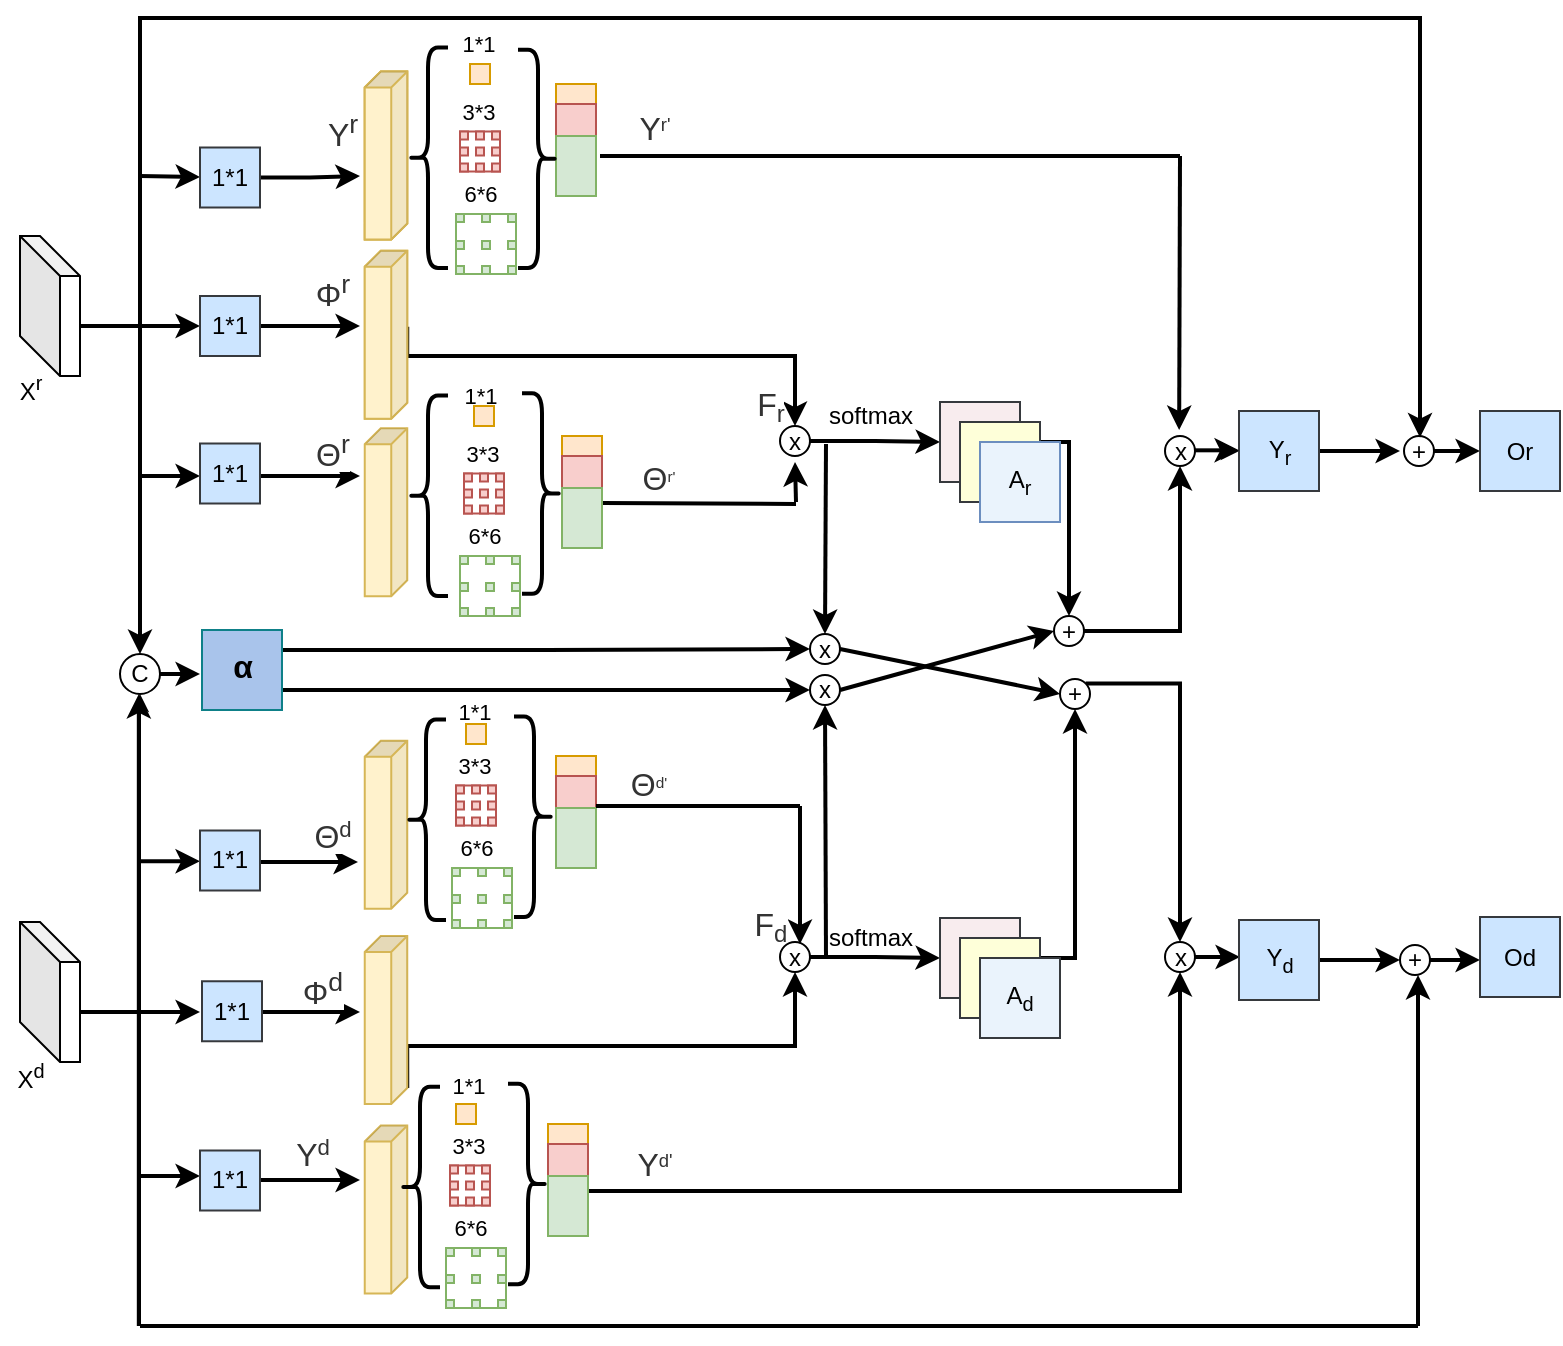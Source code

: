 <mxfile version="14.9.7" type="github">
  <diagram id="RGFa3fFbGrdLy7g9zoPs" name="Page-1">
    <mxGraphModel dx="1546" dy="2198" grid="1" gridSize="10" guides="1" tooltips="1" connect="1" arrows="1" fold="1" page="1" pageScale="1" pageWidth="827" pageHeight="1169" math="0" shadow="0">
      <root>
        <mxCell id="0" />
        <mxCell id="1" parent="0" />
        <mxCell id="ixyUyBLOqs1hAn5U5lbQ-1" style="edgeStyle=orthogonalEdgeStyle;rounded=0;orthogonalLoop=1;jettySize=auto;html=1;exitX=0;exitY=0;exitDx=30;exitDy=45;exitPerimeter=0;strokeWidth=2;" edge="1" parent="1" source="ixyUyBLOqs1hAn5U5lbQ-2">
          <mxGeometry relative="1" as="geometry">
            <mxPoint x="170" y="135" as="targetPoint" />
          </mxGeometry>
        </mxCell>
        <mxCell id="ixyUyBLOqs1hAn5U5lbQ-2" value="" style="shape=cube;whiteSpace=wrap;html=1;boundedLbl=1;backgroundOutline=1;darkOpacity=0.05;darkOpacity2=0.1;" vertex="1" parent="1">
          <mxGeometry x="80" y="90" width="30" height="70" as="geometry" />
        </mxCell>
        <mxCell id="ixyUyBLOqs1hAn5U5lbQ-3" style="edgeStyle=orthogonalEdgeStyle;rounded=0;orthogonalLoop=1;jettySize=auto;html=1;exitX=0;exitY=0;exitDx=30;exitDy=45;exitPerimeter=0;entryX=0;entryY=0.5;entryDx=0;entryDy=0;strokeWidth=2;" edge="1" parent="1" source="ixyUyBLOqs1hAn5U5lbQ-4">
          <mxGeometry relative="1" as="geometry">
            <mxPoint x="170" y="478" as="targetPoint" />
          </mxGeometry>
        </mxCell>
        <mxCell id="ixyUyBLOqs1hAn5U5lbQ-4" value="" style="shape=cube;whiteSpace=wrap;html=1;boundedLbl=1;backgroundOutline=1;darkOpacity=0.05;darkOpacity2=0.1;" vertex="1" parent="1">
          <mxGeometry x="80" y="433" width="30" height="70" as="geometry" />
        </mxCell>
        <mxCell id="ixyUyBLOqs1hAn5U5lbQ-5" value="" style="endArrow=classic;html=1;strokeWidth=2;" edge="1" parent="1" target="ixyUyBLOqs1hAn5U5lbQ-16">
          <mxGeometry width="50" height="50" relative="1" as="geometry">
            <mxPoint x="140" y="60" as="sourcePoint" />
            <mxPoint x="170" y="60" as="targetPoint" />
          </mxGeometry>
        </mxCell>
        <mxCell id="ixyUyBLOqs1hAn5U5lbQ-6" value="" style="endArrow=classic;html=1;entryX=0;entryY=0.5;entryDx=0;entryDy=0;strokeWidth=2;" edge="1" parent="1">
          <mxGeometry width="50" height="50" relative="1" as="geometry">
            <mxPoint x="140" y="560" as="sourcePoint" />
            <mxPoint x="170" y="560" as="targetPoint" />
          </mxGeometry>
        </mxCell>
        <mxCell id="ixyUyBLOqs1hAn5U5lbQ-7" value="" style="endArrow=classic;html=1;entryX=0;entryY=0.5;entryDx=0;entryDy=0;strokeWidth=2;" edge="1" parent="1">
          <mxGeometry width="50" height="50" relative="1" as="geometry">
            <mxPoint x="140" y="210" as="sourcePoint" />
            <mxPoint x="170" y="210" as="targetPoint" />
          </mxGeometry>
        </mxCell>
        <mxCell id="ixyUyBLOqs1hAn5U5lbQ-8" value="" style="endArrow=classic;html=1;entryX=0;entryY=0.5;entryDx=0;entryDy=0;strokeWidth=2;" edge="1" parent="1">
          <mxGeometry width="50" height="50" relative="1" as="geometry">
            <mxPoint x="140" y="402.66" as="sourcePoint" />
            <mxPoint x="170" y="402.66" as="targetPoint" />
          </mxGeometry>
        </mxCell>
        <mxCell id="ixyUyBLOqs1hAn5U5lbQ-9" value="" style="endArrow=classic;html=1;entryX=0.5;entryY=0;entryDx=0;entryDy=0;strokeWidth=2;" edge="1" parent="1" target="ixyUyBLOqs1hAn5U5lbQ-12">
          <mxGeometry width="50" height="50" relative="1" as="geometry">
            <mxPoint x="140" y="-20" as="sourcePoint" />
            <mxPoint x="140" y="270" as="targetPoint" />
          </mxGeometry>
        </mxCell>
        <mxCell id="ixyUyBLOqs1hAn5U5lbQ-10" value="" style="endArrow=classic;html=1;entryX=0.5;entryY=1;entryDx=0;entryDy=0;" edge="1" parent="1" target="ixyUyBLOqs1hAn5U5lbQ-12">
          <mxGeometry width="50" height="50" relative="1" as="geometry">
            <mxPoint x="140" y="635" as="sourcePoint" />
            <mxPoint x="139.58" y="371" as="targetPoint" />
          </mxGeometry>
        </mxCell>
        <mxCell id="ixyUyBLOqs1hAn5U5lbQ-11" style="edgeStyle=orthogonalEdgeStyle;rounded=0;orthogonalLoop=1;jettySize=auto;html=1;exitX=1;exitY=0.5;exitDx=0;exitDy=0;strokeWidth=2;" edge="1" parent="1" source="ixyUyBLOqs1hAn5U5lbQ-12">
          <mxGeometry relative="1" as="geometry">
            <mxPoint x="170" y="309" as="targetPoint" />
          </mxGeometry>
        </mxCell>
        <mxCell id="ixyUyBLOqs1hAn5U5lbQ-12" value="C" style="ellipse;whiteSpace=wrap;html=1;aspect=fixed;" vertex="1" parent="1">
          <mxGeometry x="130" y="299" width="20" height="20" as="geometry" />
        </mxCell>
        <mxCell id="ixyUyBLOqs1hAn5U5lbQ-13" style="edgeStyle=orthogonalEdgeStyle;rounded=0;orthogonalLoop=1;jettySize=auto;html=1;exitX=1;exitY=0.5;exitDx=0;exitDy=0;entryX=0;entryY=0.5;entryDx=0;entryDy=0;strokeWidth=2;" edge="1" parent="1" source="ixyUyBLOqs1hAn5U5lbQ-14" target="ixyUyBLOqs1hAn5U5lbQ-27">
          <mxGeometry relative="1" as="geometry" />
        </mxCell>
        <mxCell id="ixyUyBLOqs1hAn5U5lbQ-14" value="x" style="ellipse;whiteSpace=wrap;html=1;aspect=fixed;" vertex="1" parent="1">
          <mxGeometry x="460" y="185" width="15" height="15" as="geometry" />
        </mxCell>
        <mxCell id="ixyUyBLOqs1hAn5U5lbQ-15" style="edgeStyle=orthogonalEdgeStyle;rounded=0;orthogonalLoop=1;jettySize=auto;html=1;exitX=1;exitY=0.5;exitDx=0;exitDy=0;entryX=0;entryY=0.5;entryDx=0;entryDy=0;strokeWidth=2;" edge="1" parent="1" source="ixyUyBLOqs1hAn5U5lbQ-16">
          <mxGeometry relative="1" as="geometry">
            <mxPoint x="250" y="60" as="targetPoint" />
          </mxGeometry>
        </mxCell>
        <mxCell id="ixyUyBLOqs1hAn5U5lbQ-16" value="1*1" style="rounded=0;whiteSpace=wrap;html=1;strokeColor=#36393d;fillColor=#CCE5FF;" vertex="1" parent="1">
          <mxGeometry x="170" y="45.75" width="30" height="30" as="geometry" />
        </mxCell>
        <mxCell id="ixyUyBLOqs1hAn5U5lbQ-17" style="edgeStyle=orthogonalEdgeStyle;rounded=0;orthogonalLoop=1;jettySize=auto;html=1;entryX=0;entryY=0.5;entryDx=0;entryDy=0;strokeWidth=2;" edge="1" parent="1">
          <mxGeometry relative="1" as="geometry">
            <mxPoint x="200" y="135" as="sourcePoint" />
            <mxPoint x="250" y="135" as="targetPoint" />
          </mxGeometry>
        </mxCell>
        <mxCell id="ixyUyBLOqs1hAn5U5lbQ-18" style="edgeStyle=orthogonalEdgeStyle;rounded=0;orthogonalLoop=1;jettySize=auto;html=1;entryX=0;entryY=0.5;entryDx=0;entryDy=0;strokeWidth=2;" edge="1" parent="1">
          <mxGeometry relative="1" as="geometry">
            <mxPoint x="200" y="210" as="sourcePoint" />
            <mxPoint x="250" y="210" as="targetPoint" />
          </mxGeometry>
        </mxCell>
        <mxCell id="ixyUyBLOqs1hAn5U5lbQ-19" style="edgeStyle=orthogonalEdgeStyle;rounded=0;orthogonalLoop=1;jettySize=auto;html=1;entryX=0;entryY=0.5;entryDx=0;entryDy=0;strokeWidth=2;" edge="1" parent="1">
          <mxGeometry relative="1" as="geometry">
            <mxPoint x="200" y="403" as="sourcePoint" />
            <mxPoint x="249" y="403" as="targetPoint" />
          </mxGeometry>
        </mxCell>
        <mxCell id="ixyUyBLOqs1hAn5U5lbQ-20" style="edgeStyle=orthogonalEdgeStyle;rounded=0;orthogonalLoop=1;jettySize=auto;html=1;entryX=0;entryY=0.5;entryDx=0;entryDy=0;strokeWidth=2;" edge="1" parent="1">
          <mxGeometry relative="1" as="geometry">
            <mxPoint x="200" y="478" as="sourcePoint" />
            <mxPoint x="250" y="478" as="targetPoint" />
          </mxGeometry>
        </mxCell>
        <mxCell id="ixyUyBLOqs1hAn5U5lbQ-21" style="edgeStyle=orthogonalEdgeStyle;rounded=0;orthogonalLoop=1;jettySize=auto;html=1;entryX=0;entryY=0.5;entryDx=0;entryDy=0;strokeWidth=2;" edge="1" parent="1">
          <mxGeometry relative="1" as="geometry">
            <mxPoint x="200" y="562" as="sourcePoint" />
            <mxPoint x="250" y="562" as="targetPoint" />
          </mxGeometry>
        </mxCell>
        <mxCell id="ixyUyBLOqs1hAn5U5lbQ-22" style="edgeStyle=orthogonalEdgeStyle;rounded=0;orthogonalLoop=1;jettySize=auto;html=1;entryX=0.5;entryY=1;entryDx=0;entryDy=0;exitX=1;exitY=0.25;exitDx=0;exitDy=0;strokeWidth=2;" edge="1" parent="1" source="ixyUyBLOqs1hAn5U5lbQ-565" target="ixyUyBLOqs1hAn5U5lbQ-47">
          <mxGeometry relative="1" as="geometry">
            <mxPoint x="401.34" y="586.923" as="sourcePoint" />
          </mxGeometry>
        </mxCell>
        <mxCell id="ixyUyBLOqs1hAn5U5lbQ-23" style="edgeStyle=orthogonalEdgeStyle;rounded=0;orthogonalLoop=1;jettySize=auto;html=1;exitX=1;exitY=0.5;exitDx=0;exitDy=0;entryX=0;entryY=0.5;entryDx=0;entryDy=0;strokeWidth=2;" edge="1" parent="1" source="ixyUyBLOqs1hAn5U5lbQ-24" target="ixyUyBLOqs1hAn5U5lbQ-29">
          <mxGeometry relative="1" as="geometry" />
        </mxCell>
        <mxCell id="ixyUyBLOqs1hAn5U5lbQ-24" value="x" style="ellipse;whiteSpace=wrap;html=1;aspect=fixed;" vertex="1" parent="1">
          <mxGeometry x="460" y="443" width="15" height="15" as="geometry" />
        </mxCell>
        <mxCell id="ixyUyBLOqs1hAn5U5lbQ-25" value="softmax" style="text;html=1;resizable=0;autosize=1;align=center;verticalAlign=middle;points=[];fillColor=none;strokeColor=none;rounded=0;" vertex="1" parent="1">
          <mxGeometry x="475" y="169.74" width="60" height="20" as="geometry" />
        </mxCell>
        <mxCell id="ixyUyBLOqs1hAn5U5lbQ-26" style="edgeStyle=orthogonalEdgeStyle;rounded=0;orthogonalLoop=1;jettySize=auto;html=1;exitX=1;exitY=0.5;exitDx=0;exitDy=0;entryX=0.5;entryY=0;entryDx=0;entryDy=0;strokeWidth=2;" edge="1" parent="1" source="ixyUyBLOqs1hAn5U5lbQ-27" target="ixyUyBLOqs1hAn5U5lbQ-40">
          <mxGeometry relative="1" as="geometry" />
        </mxCell>
        <mxCell id="ixyUyBLOqs1hAn5U5lbQ-27" value="Ar" style="whiteSpace=wrap;html=1;aspect=fixed;fillColor=#eeeeee;strokeColor=#36393d;" vertex="1" parent="1">
          <mxGeometry x="540" y="173" width="40" height="40" as="geometry" />
        </mxCell>
        <mxCell id="ixyUyBLOqs1hAn5U5lbQ-28" style="edgeStyle=orthogonalEdgeStyle;rounded=0;orthogonalLoop=1;jettySize=auto;html=1;exitX=1;exitY=0.5;exitDx=0;exitDy=0;entryX=0.5;entryY=1;entryDx=0;entryDy=0;strokeWidth=2;" edge="1" parent="1" source="ixyUyBLOqs1hAn5U5lbQ-29" target="ixyUyBLOqs1hAn5U5lbQ-43">
          <mxGeometry relative="1" as="geometry" />
        </mxCell>
        <mxCell id="ixyUyBLOqs1hAn5U5lbQ-29" value="Ad" style="whiteSpace=wrap;html=1;aspect=fixed;fillColor=#eeeeee;strokeColor=#36393d;" vertex="1" parent="1">
          <mxGeometry x="540" y="431" width="40" height="40" as="geometry" />
        </mxCell>
        <mxCell id="ixyUyBLOqs1hAn5U5lbQ-30" value="softmax" style="text;html=1;resizable=0;autosize=1;align=center;verticalAlign=middle;points=[];fillColor=none;strokeColor=none;rounded=0;" vertex="1" parent="1">
          <mxGeometry x="475" y="430.5" width="60" height="20" as="geometry" />
        </mxCell>
        <mxCell id="ixyUyBLOqs1hAn5U5lbQ-575" style="edgeStyle=orthogonalEdgeStyle;rounded=0;orthogonalLoop=1;jettySize=auto;html=1;exitX=1;exitY=0.25;exitDx=0;exitDy=0;entryX=0;entryY=0.5;entryDx=0;entryDy=0;strokeWidth=2;" edge="1" parent="1" source="ixyUyBLOqs1hAn5U5lbQ-32" target="ixyUyBLOqs1hAn5U5lbQ-38">
          <mxGeometry relative="1" as="geometry" />
        </mxCell>
        <mxCell id="ixyUyBLOqs1hAn5U5lbQ-577" style="edgeStyle=orthogonalEdgeStyle;rounded=0;orthogonalLoop=1;jettySize=auto;html=1;exitX=1;exitY=0.75;exitDx=0;exitDy=0;entryX=0;entryY=0.5;entryDx=0;entryDy=0;strokeWidth=2;" edge="1" parent="1" source="ixyUyBLOqs1hAn5U5lbQ-32" target="ixyUyBLOqs1hAn5U5lbQ-35">
          <mxGeometry relative="1" as="geometry" />
        </mxCell>
        <mxCell id="ixyUyBLOqs1hAn5U5lbQ-32" value="" style="whiteSpace=wrap;html=1;aspect=fixed;strokeColor=#0e8088;fillColor=#A9C4EB;" vertex="1" parent="1">
          <mxGeometry x="171" y="287" width="40" height="40" as="geometry" />
        </mxCell>
        <mxCell id="ixyUyBLOqs1hAn5U5lbQ-35" value="x" style="ellipse;whiteSpace=wrap;html=1;aspect=fixed;" vertex="1" parent="1">
          <mxGeometry x="475" y="309.5" width="15" height="15" as="geometry" />
        </mxCell>
        <mxCell id="ixyUyBLOqs1hAn5U5lbQ-36" style="edgeStyle=orthogonalEdgeStyle;rounded=0;orthogonalLoop=1;jettySize=auto;html=1;exitX=1;exitY=0.5;exitDx=0;exitDy=0;entryX=0;entryY=0.5;entryDx=0;entryDy=0;" edge="1" parent="1" source="ixyUyBLOqs1hAn5U5lbQ-37" target="ixyUyBLOqs1hAn5U5lbQ-59">
          <mxGeometry relative="1" as="geometry" />
        </mxCell>
        <mxCell id="ixyUyBLOqs1hAn5U5lbQ-37" value="x" style="ellipse;whiteSpace=wrap;html=1;aspect=fixed;" vertex="1" parent="1">
          <mxGeometry x="652.5" y="190" width="15" height="15" as="geometry" />
        </mxCell>
        <mxCell id="ixyUyBLOqs1hAn5U5lbQ-38" value="x" style="ellipse;whiteSpace=wrap;html=1;aspect=fixed;" vertex="1" parent="1">
          <mxGeometry x="475" y="289" width="15" height="15" as="geometry" />
        </mxCell>
        <mxCell id="ixyUyBLOqs1hAn5U5lbQ-39" style="edgeStyle=orthogonalEdgeStyle;rounded=0;orthogonalLoop=1;jettySize=auto;html=1;exitX=1;exitY=0.5;exitDx=0;exitDy=0;entryX=0.5;entryY=1;entryDx=0;entryDy=0;strokeWidth=2;" edge="1" parent="1" source="ixyUyBLOqs1hAn5U5lbQ-40" target="ixyUyBLOqs1hAn5U5lbQ-37">
          <mxGeometry relative="1" as="geometry" />
        </mxCell>
        <mxCell id="ixyUyBLOqs1hAn5U5lbQ-40" value="+" style="ellipse;whiteSpace=wrap;html=1;aspect=fixed;" vertex="1" parent="1">
          <mxGeometry x="597" y="280" width="15" height="15" as="geometry" />
        </mxCell>
        <mxCell id="ixyUyBLOqs1hAn5U5lbQ-41" value="" style="endArrow=classic;html=1;entryX=0.5;entryY=0;entryDx=0;entryDy=0;strokeWidth=2;" edge="1" parent="1" target="ixyUyBLOqs1hAn5U5lbQ-38">
          <mxGeometry width="50" height="50" relative="1" as="geometry">
            <mxPoint x="483" y="194" as="sourcePoint" />
            <mxPoint x="460" y="240" as="targetPoint" />
          </mxGeometry>
        </mxCell>
        <mxCell id="ixyUyBLOqs1hAn5U5lbQ-42" style="edgeStyle=orthogonalEdgeStyle;rounded=0;orthogonalLoop=1;jettySize=auto;html=1;exitX=1;exitY=0;exitDx=0;exitDy=0;entryX=0.5;entryY=0;entryDx=0;entryDy=0;strokeWidth=2;" edge="1" parent="1" source="ixyUyBLOqs1hAn5U5lbQ-43" target="ixyUyBLOqs1hAn5U5lbQ-47">
          <mxGeometry relative="1" as="geometry" />
        </mxCell>
        <mxCell id="ixyUyBLOqs1hAn5U5lbQ-43" value="+" style="ellipse;whiteSpace=wrap;html=1;aspect=fixed;" vertex="1" parent="1">
          <mxGeometry x="600" y="311.5" width="15" height="15" as="geometry" />
        </mxCell>
        <mxCell id="ixyUyBLOqs1hAn5U5lbQ-44" value="" style="endArrow=classic;html=1;entryX=0;entryY=0.5;entryDx=0;entryDy=0;exitX=1;exitY=0.5;exitDx=0;exitDy=0;strokeWidth=2;" edge="1" parent="1" target="ixyUyBLOqs1hAn5U5lbQ-40" source="ixyUyBLOqs1hAn5U5lbQ-35">
          <mxGeometry width="50" height="50" relative="1" as="geometry">
            <mxPoint x="490" y="320" as="sourcePoint" />
            <mxPoint x="540" y="270" as="targetPoint" />
          </mxGeometry>
        </mxCell>
        <mxCell id="ixyUyBLOqs1hAn5U5lbQ-45" value="" style="endArrow=classic;html=1;entryX=0;entryY=0.5;entryDx=0;entryDy=0;exitX=1;exitY=0.5;exitDx=0;exitDy=0;strokeWidth=2;" edge="1" parent="1" target="ixyUyBLOqs1hAn5U5lbQ-43" source="ixyUyBLOqs1hAn5U5lbQ-38">
          <mxGeometry width="50" height="50" relative="1" as="geometry">
            <mxPoint x="490" y="290" as="sourcePoint" />
            <mxPoint x="540" y="239" as="targetPoint" />
          </mxGeometry>
        </mxCell>
        <mxCell id="ixyUyBLOqs1hAn5U5lbQ-46" style="edgeStyle=orthogonalEdgeStyle;rounded=0;orthogonalLoop=1;jettySize=auto;html=1;exitX=1;exitY=0.5;exitDx=0;exitDy=0;strokeWidth=2;" edge="1" parent="1" source="ixyUyBLOqs1hAn5U5lbQ-47">
          <mxGeometry relative="1" as="geometry">
            <mxPoint x="690" y="451" as="targetPoint" />
          </mxGeometry>
        </mxCell>
        <mxCell id="ixyUyBLOqs1hAn5U5lbQ-47" value="x" style="ellipse;whiteSpace=wrap;html=1;aspect=fixed;" vertex="1" parent="1">
          <mxGeometry x="652.5" y="443" width="15" height="15" as="geometry" />
        </mxCell>
        <mxCell id="ixyUyBLOqs1hAn5U5lbQ-48" value="" style="endArrow=none;html=1;strokeWidth=2;" edge="1" parent="1">
          <mxGeometry width="50" height="50" relative="1" as="geometry">
            <mxPoint x="140" y="-19" as="sourcePoint" />
            <mxPoint x="780" y="-19" as="targetPoint" />
          </mxGeometry>
        </mxCell>
        <mxCell id="ixyUyBLOqs1hAn5U5lbQ-49" style="edgeStyle=orthogonalEdgeStyle;rounded=0;orthogonalLoop=1;jettySize=auto;html=1;exitX=1;exitY=0.5;exitDx=0;exitDy=0;strokeWidth=2;" edge="1" parent="1" source="ixyUyBLOqs1hAn5U5lbQ-50">
          <mxGeometry relative="1" as="geometry">
            <mxPoint x="810" y="197.5" as="targetPoint" />
          </mxGeometry>
        </mxCell>
        <mxCell id="ixyUyBLOqs1hAn5U5lbQ-50" value="+" style="ellipse;whiteSpace=wrap;html=1;aspect=fixed;" vertex="1" parent="1">
          <mxGeometry x="772" y="190" width="15" height="15" as="geometry" />
        </mxCell>
        <mxCell id="ixyUyBLOqs1hAn5U5lbQ-51" value="" style="endArrow=classic;html=1;entryX=0.5;entryY=0;entryDx=0;entryDy=0;strokeWidth=2;" edge="1" parent="1">
          <mxGeometry width="50" height="50" relative="1" as="geometry">
            <mxPoint x="780" y="-20" as="sourcePoint" />
            <mxPoint x="780" y="190.75" as="targetPoint" />
          </mxGeometry>
        </mxCell>
        <mxCell id="ixyUyBLOqs1hAn5U5lbQ-52" style="edgeStyle=orthogonalEdgeStyle;rounded=0;orthogonalLoop=1;jettySize=auto;html=1;exitX=1;exitY=0.5;exitDx=0;exitDy=0;strokeWidth=2;" edge="1" parent="1" source="ixyUyBLOqs1hAn5U5lbQ-53">
          <mxGeometry relative="1" as="geometry">
            <mxPoint x="810" y="452.167" as="targetPoint" />
          </mxGeometry>
        </mxCell>
        <mxCell id="ixyUyBLOqs1hAn5U5lbQ-53" value="+" style="ellipse;whiteSpace=wrap;html=1;aspect=fixed;" vertex="1" parent="1">
          <mxGeometry x="770" y="444.5" width="15" height="15" as="geometry" />
        </mxCell>
        <mxCell id="ixyUyBLOqs1hAn5U5lbQ-54" value="" style="endArrow=none;html=1;strokeWidth=2;" edge="1" parent="1">
          <mxGeometry width="50" height="50" relative="1" as="geometry">
            <mxPoint x="140.0" y="635" as="sourcePoint" />
            <mxPoint x="779" y="635" as="targetPoint" />
          </mxGeometry>
        </mxCell>
        <mxCell id="ixyUyBLOqs1hAn5U5lbQ-55" style="edgeStyle=orthogonalEdgeStyle;rounded=0;orthogonalLoop=1;jettySize=auto;html=1;exitX=1;exitY=0.5;exitDx=0;exitDy=0;entryX=0;entryY=0.5;entryDx=0;entryDy=0;strokeWidth=2;" edge="1" parent="1" source="ixyUyBLOqs1hAn5U5lbQ-56" target="ixyUyBLOqs1hAn5U5lbQ-53">
          <mxGeometry relative="1" as="geometry" />
        </mxCell>
        <mxCell id="ixyUyBLOqs1hAn5U5lbQ-56" value="" style="whiteSpace=wrap;html=1;aspect=fixed;fillColor=#eeeeee;strokeColor=#36393d;" vertex="1" parent="1">
          <mxGeometry x="689.5" y="432" width="40" height="40" as="geometry" />
        </mxCell>
        <mxCell id="ixyUyBLOqs1hAn5U5lbQ-57" value="" style="endArrow=classic;html=1;entryX=0.5;entryY=1;entryDx=0;entryDy=0;strokeWidth=2;" edge="1" parent="1">
          <mxGeometry width="50" height="50" relative="1" as="geometry">
            <mxPoint x="779" y="635" as="sourcePoint" />
            <mxPoint x="779" y="459.5" as="targetPoint" />
          </mxGeometry>
        </mxCell>
        <mxCell id="ixyUyBLOqs1hAn5U5lbQ-58" style="edgeStyle=orthogonalEdgeStyle;rounded=0;orthogonalLoop=1;jettySize=auto;html=1;exitX=1;exitY=0.5;exitDx=0;exitDy=0;strokeWidth=2;" edge="1" parent="1" source="ixyUyBLOqs1hAn5U5lbQ-59">
          <mxGeometry relative="1" as="geometry">
            <mxPoint x="770" y="197.5" as="targetPoint" />
          </mxGeometry>
        </mxCell>
        <mxCell id="ixyUyBLOqs1hAn5U5lbQ-59" value="" style="whiteSpace=wrap;html=1;aspect=fixed;fillColor=#eeeeee;strokeColor=#36393d;" vertex="1" parent="1">
          <mxGeometry x="689.5" y="177.5" width="40" height="40" as="geometry" />
        </mxCell>
        <mxCell id="ixyUyBLOqs1hAn5U5lbQ-60" value="Or" style="whiteSpace=wrap;html=1;aspect=fixed;fillColor=#cce5ff;strokeColor=#36393d;" vertex="1" parent="1">
          <mxGeometry x="810" y="177.5" width="40" height="40" as="geometry" />
        </mxCell>
        <mxCell id="ixyUyBLOqs1hAn5U5lbQ-61" value="" style="whiteSpace=wrap;html=1;aspect=fixed;" vertex="1" parent="1">
          <mxGeometry x="810" y="430.5" width="40" height="40" as="geometry" />
        </mxCell>
        <mxCell id="ixyUyBLOqs1hAn5U5lbQ-63" value="" style="whiteSpace=wrap;html=1;aspect=fixed;fillColor=#ffe6cc;strokeColor=#d79b00;" vertex="1" parent="1">
          <mxGeometry x="305" y="4" width="10" height="10" as="geometry" />
        </mxCell>
        <mxCell id="ixyUyBLOqs1hAn5U5lbQ-64" value="" style="whiteSpace=wrap;html=1;aspect=fixed;strokeColor=#b85450;fillColor=none;" vertex="1" parent="1">
          <mxGeometry x="300" y="37.75" width="20" height="20" as="geometry" />
        </mxCell>
        <mxCell id="ixyUyBLOqs1hAn5U5lbQ-65" value="" style="whiteSpace=wrap;html=1;aspect=fixed;strokeColor=#82b366;fillColor=none;" vertex="1" parent="1">
          <mxGeometry x="298" y="79" width="30" height="30" as="geometry" />
        </mxCell>
        <mxCell id="ixyUyBLOqs1hAn5U5lbQ-72" value="" style="endArrow=none;html=1;strokeWidth=2;" edge="1" parent="1">
          <mxGeometry width="50" height="50" relative="1" as="geometry">
            <mxPoint x="370" y="50" as="sourcePoint" />
            <mxPoint x="660" y="50" as="targetPoint" />
          </mxGeometry>
        </mxCell>
        <mxCell id="ixyUyBLOqs1hAn5U5lbQ-73" value="" style="endArrow=classic;html=1;strokeWidth=2;" edge="1" parent="1">
          <mxGeometry width="50" height="50" relative="1" as="geometry">
            <mxPoint x="660" y="50" as="sourcePoint" />
            <mxPoint x="659.58" y="187" as="targetPoint" />
          </mxGeometry>
        </mxCell>
        <mxCell id="ixyUyBLOqs1hAn5U5lbQ-74" value="" style="endArrow=none;html=1;exitX=1;exitY=0.25;exitDx=0;exitDy=0;strokeWidth=2;" edge="1" parent="1" source="ixyUyBLOqs1hAn5U5lbQ-555">
          <mxGeometry width="50" height="50" relative="1" as="geometry">
            <mxPoint x="397" y="230" as="sourcePoint" />
            <mxPoint x="468" y="224" as="targetPoint" />
          </mxGeometry>
        </mxCell>
        <mxCell id="ixyUyBLOqs1hAn5U5lbQ-75" value="" style="endArrow=classic;html=1;entryX=0.5;entryY=1;entryDx=0;entryDy=0;strokeWidth=2;" edge="1" parent="1">
          <mxGeometry width="50" height="50" relative="1" as="geometry">
            <mxPoint x="468" y="223" as="sourcePoint" />
            <mxPoint x="467.5" y="203" as="targetPoint" />
          </mxGeometry>
        </mxCell>
        <mxCell id="ixyUyBLOqs1hAn5U5lbQ-76" value="" style="endArrow=none;html=1;exitX=1;exitY=0;exitDx=0;exitDy=0;" edge="1" parent="1">
          <mxGeometry width="50" height="50" relative="1" as="geometry">
            <mxPoint x="368" y="375" as="sourcePoint" />
            <mxPoint x="470" y="375" as="targetPoint" />
          </mxGeometry>
        </mxCell>
        <mxCell id="ixyUyBLOqs1hAn5U5lbQ-77" value="" style="endArrow=classic;html=1;strokeWidth=2;" edge="1" parent="1">
          <mxGeometry width="50" height="50" relative="1" as="geometry">
            <mxPoint x="470" y="375" as="sourcePoint" />
            <mxPoint x="470" y="444" as="targetPoint" />
          </mxGeometry>
        </mxCell>
        <mxCell id="ixyUyBLOqs1hAn5U5lbQ-78" value="" style="endArrow=classic;html=1;entryX=0.5;entryY=1;entryDx=0;entryDy=0;strokeWidth=2;" edge="1" parent="1" target="ixyUyBLOqs1hAn5U5lbQ-35">
          <mxGeometry width="50" height="50" relative="1" as="geometry">
            <mxPoint x="483" y="451" as="sourcePoint" />
            <mxPoint x="483" y="335" as="targetPoint" />
          </mxGeometry>
        </mxCell>
        <mxCell id="ixyUyBLOqs1hAn5U5lbQ-80" value="" style="whiteSpace=wrap;html=1;aspect=fixed;fillColor=#f8cecc;strokeColor=#b85450;" vertex="1" parent="1">
          <mxGeometry x="316" y="37.75" width="4" height="4" as="geometry" />
        </mxCell>
        <mxCell id="ixyUyBLOqs1hAn5U5lbQ-81" value="" style="whiteSpace=wrap;html=1;aspect=fixed;fillColor=#f8cecc;strokeColor=#b85450;" vertex="1" parent="1">
          <mxGeometry x="300" y="37.75" width="4" height="4" as="geometry" />
        </mxCell>
        <mxCell id="ixyUyBLOqs1hAn5U5lbQ-82" value="" style="whiteSpace=wrap;html=1;aspect=fixed;fillColor=#f8cecc;strokeColor=#b85450;" vertex="1" parent="1">
          <mxGeometry x="300" y="53.75" width="4" height="4" as="geometry" />
        </mxCell>
        <mxCell id="ixyUyBLOqs1hAn5U5lbQ-83" value="" style="whiteSpace=wrap;html=1;aspect=fixed;fillColor=#f8cecc;strokeColor=#b85450;" vertex="1" parent="1">
          <mxGeometry x="316" y="53.75" width="4" height="4" as="geometry" />
        </mxCell>
        <mxCell id="ixyUyBLOqs1hAn5U5lbQ-84" value="" style="whiteSpace=wrap;html=1;aspect=fixed;fillColor=#f8cecc;strokeColor=#b85450;" vertex="1" parent="1">
          <mxGeometry x="316" y="45.75" width="4" height="4" as="geometry" />
        </mxCell>
        <mxCell id="ixyUyBLOqs1hAn5U5lbQ-85" value="" style="whiteSpace=wrap;html=1;aspect=fixed;fillColor=#f8cecc;strokeColor=#b85450;" vertex="1" parent="1">
          <mxGeometry x="300" y="45.75" width="4" height="4" as="geometry" />
        </mxCell>
        <mxCell id="ixyUyBLOqs1hAn5U5lbQ-86" value="" style="whiteSpace=wrap;html=1;aspect=fixed;fillColor=#f8cecc;strokeColor=#b85450;" vertex="1" parent="1">
          <mxGeometry x="308" y="37.75" width="4" height="4" as="geometry" />
        </mxCell>
        <mxCell id="ixyUyBLOqs1hAn5U5lbQ-87" value="" style="whiteSpace=wrap;html=1;aspect=fixed;fillColor=#f8cecc;strokeColor=#b85450;" vertex="1" parent="1">
          <mxGeometry x="308" y="53.75" width="4" height="4" as="geometry" />
        </mxCell>
        <mxCell id="ixyUyBLOqs1hAn5U5lbQ-88" value="" style="whiteSpace=wrap;html=1;aspect=fixed;fillColor=#f8cecc;strokeColor=#b85450;" vertex="1" parent="1">
          <mxGeometry x="308" y="45.75" width="4" height="4" as="geometry" />
        </mxCell>
        <mxCell id="ixyUyBLOqs1hAn5U5lbQ-89" value="" style="whiteSpace=wrap;html=1;aspect=fixed;fillColor=#d5e8d4;strokeColor=#82b366;" vertex="1" parent="1">
          <mxGeometry x="298" y="79" width="4" height="4" as="geometry" />
        </mxCell>
        <mxCell id="ixyUyBLOqs1hAn5U5lbQ-90" value="" style="whiteSpace=wrap;html=1;aspect=fixed;fillColor=#d5e8d4;strokeColor=#82b366;" vertex="1" parent="1">
          <mxGeometry x="311" y="79" width="4" height="4" as="geometry" />
        </mxCell>
        <mxCell id="ixyUyBLOqs1hAn5U5lbQ-91" value="" style="whiteSpace=wrap;html=1;aspect=fixed;fillColor=#d5e8d4;strokeColor=#82b366;" vertex="1" parent="1">
          <mxGeometry x="324" y="79" width="4" height="4" as="geometry" />
        </mxCell>
        <mxCell id="ixyUyBLOqs1hAn5U5lbQ-92" value="" style="whiteSpace=wrap;html=1;aspect=fixed;fillColor=#d5e8d4;strokeColor=#82b366;" vertex="1" parent="1">
          <mxGeometry x="298" y="105" width="4" height="4" as="geometry" />
        </mxCell>
        <mxCell id="ixyUyBLOqs1hAn5U5lbQ-93" value="" style="whiteSpace=wrap;html=1;aspect=fixed;fillColor=#d5e8d4;strokeColor=#82b366;" vertex="1" parent="1">
          <mxGeometry x="311" y="105" width="4" height="4" as="geometry" />
        </mxCell>
        <mxCell id="ixyUyBLOqs1hAn5U5lbQ-94" value="" style="whiteSpace=wrap;html=1;aspect=fixed;fillColor=#d5e8d4;strokeColor=#82b366;" vertex="1" parent="1">
          <mxGeometry x="324" y="105" width="4" height="4" as="geometry" />
        </mxCell>
        <mxCell id="ixyUyBLOqs1hAn5U5lbQ-95" value="" style="whiteSpace=wrap;html=1;aspect=fixed;fillColor=#d5e8d4;strokeColor=#82b366;" vertex="1" parent="1">
          <mxGeometry x="298" y="92.5" width="4" height="4" as="geometry" />
        </mxCell>
        <mxCell id="ixyUyBLOqs1hAn5U5lbQ-96" value="" style="whiteSpace=wrap;html=1;aspect=fixed;fillColor=#d5e8d4;strokeColor=#82b366;" vertex="1" parent="1">
          <mxGeometry x="311" y="92.5" width="4" height="4" as="geometry" />
        </mxCell>
        <mxCell id="ixyUyBLOqs1hAn5U5lbQ-97" value="" style="whiteSpace=wrap;html=1;aspect=fixed;fillColor=#d5e8d4;strokeColor=#82b366;" vertex="1" parent="1">
          <mxGeometry x="324" y="92.5" width="4" height="4" as="geometry" />
        </mxCell>
        <mxCell id="ixyUyBLOqs1hAn5U5lbQ-107" value="&lt;p style=&quot;line-height: 30%&quot;&gt;&lt;font style=&quot;font-size: 11px&quot;&gt;1*1&lt;/font&gt;&lt;/p&gt;" style="text;html=1;resizable=0;autosize=1;align=center;verticalAlign=middle;points=[];fillColor=none;strokeColor=none;rounded=0;" vertex="1" parent="1">
          <mxGeometry x="294" y="-21" width="30" height="30" as="geometry" />
        </mxCell>
        <mxCell id="ixyUyBLOqs1hAn5U5lbQ-108" value="&lt;p style=&quot;line-height: 30%&quot;&gt;&lt;font style=&quot;font-size: 11px&quot;&gt;3*3&lt;/font&gt;&lt;/p&gt;&lt;span style=&quot;color: rgba(0 , 0 , 0 , 0) ; font-family: monospace ; font-size: 0px&quot;&gt;%3CmxGraphModel%3E%3Croot%3E%3CmxCell%20id%3D%220%22%2F%3E%3CmxCell%20id%3D%221%22%20parent%3D%220%22%2F%3E%3CmxCell%20id%3D%222%22%20value%3D%22%26lt%3Bp%20style%3D%26quot%3Bline-height%3A%2030%25%26quot%3B%26gt%3B%26lt%3Bfont%20style%3D%26quot%3Bfont-size%3A%2011px%26quot%3B%26gt%3B1*1%26lt%3B%2Ffont%26gt%3B%26lt%3B%2Fp%26gt%3B%22%20style%3D%22text%3Bhtml%3D1%3Bresizable%3D0%3Bautosize%3D1%3Balign%3Dcenter%3BverticalAlign%3Dmiddle%3Bpoints%3D%5B%5D%3BfillColor%3Dnone%3BstrokeColor%3Dnone%3Brounded%3D0%3B%22%20vertex%3D%221%22%20parent%3D%221%22%3E%3CmxGeometry%20x%3D%22360%22%20y%3D%227.5%22%20width%3D%2230%22%20height%3D%2230%22%20as%3D%22geometry%22%2F%3E%3C%2FmxCell%3E%3C%2Froot%3E%3C%2FmxGraphModel%3E&lt;/span&gt;" style="text;html=1;resizable=0;autosize=1;align=center;verticalAlign=middle;points=[];fillColor=none;strokeColor=none;rounded=0;" vertex="1" parent="1">
          <mxGeometry x="294" y="10.25" width="30" height="50" as="geometry" />
        </mxCell>
        <mxCell id="ixyUyBLOqs1hAn5U5lbQ-109" value="&lt;p style=&quot;line-height: 30%&quot;&gt;&lt;span style=&quot;font-size: 11px&quot;&gt;6*6&lt;/span&gt;&lt;/p&gt;" style="text;html=1;resizable=0;autosize=1;align=center;verticalAlign=middle;points=[];fillColor=none;strokeColor=none;rounded=0;" vertex="1" parent="1">
          <mxGeometry x="295" y="53.75" width="30" height="30" as="geometry" />
        </mxCell>
        <mxCell id="ixyUyBLOqs1hAn5U5lbQ-112" value="" style="whiteSpace=wrap;html=1;aspect=fixed;fillColor=#ffe6cc;strokeColor=#d79b00;fontStyle=1" vertex="1" parent="1">
          <mxGeometry x="303" y="334" width="10" height="10" as="geometry" />
        </mxCell>
        <mxCell id="ixyUyBLOqs1hAn5U5lbQ-113" value="" style="whiteSpace=wrap;html=1;aspect=fixed;strokeColor=#b85450;fillColor=none;fontStyle=1" vertex="1" parent="1">
          <mxGeometry x="298" y="364.75" width="20" height="20" as="geometry" />
        </mxCell>
        <mxCell id="ixyUyBLOqs1hAn5U5lbQ-114" value="" style="whiteSpace=wrap;html=1;aspect=fixed;strokeColor=#82b366;fillColor=none;fontStyle=1" vertex="1" parent="1">
          <mxGeometry x="296" y="406" width="30" height="30" as="geometry" />
        </mxCell>
        <mxCell id="ixyUyBLOqs1hAn5U5lbQ-121" value="" style="whiteSpace=wrap;html=1;aspect=fixed;fillColor=#f8cecc;strokeColor=#b85450;fontStyle=1" vertex="1" parent="1">
          <mxGeometry x="314" y="364.75" width="4" height="4" as="geometry" />
        </mxCell>
        <mxCell id="ixyUyBLOqs1hAn5U5lbQ-122" value="" style="whiteSpace=wrap;html=1;aspect=fixed;fillColor=#f8cecc;strokeColor=#b85450;fontStyle=1" vertex="1" parent="1">
          <mxGeometry x="298" y="364.75" width="4" height="4" as="geometry" />
        </mxCell>
        <mxCell id="ixyUyBLOqs1hAn5U5lbQ-123" value="" style="whiteSpace=wrap;html=1;aspect=fixed;fillColor=#f8cecc;strokeColor=#b85450;fontStyle=1" vertex="1" parent="1">
          <mxGeometry x="298" y="380.75" width="4" height="4" as="geometry" />
        </mxCell>
        <mxCell id="ixyUyBLOqs1hAn5U5lbQ-124" value="" style="whiteSpace=wrap;html=1;aspect=fixed;fillColor=#f8cecc;strokeColor=#b85450;fontStyle=1" vertex="1" parent="1">
          <mxGeometry x="314" y="380.75" width="4" height="4" as="geometry" />
        </mxCell>
        <mxCell id="ixyUyBLOqs1hAn5U5lbQ-125" value="" style="whiteSpace=wrap;html=1;aspect=fixed;fillColor=#f8cecc;strokeColor=#b85450;fontStyle=1" vertex="1" parent="1">
          <mxGeometry x="314" y="372.75" width="4" height="4" as="geometry" />
        </mxCell>
        <mxCell id="ixyUyBLOqs1hAn5U5lbQ-126" value="" style="whiteSpace=wrap;html=1;aspect=fixed;fillColor=#f8cecc;strokeColor=#b85450;fontStyle=1" vertex="1" parent="1">
          <mxGeometry x="298" y="372.75" width="4" height="4" as="geometry" />
        </mxCell>
        <mxCell id="ixyUyBLOqs1hAn5U5lbQ-127" value="" style="whiteSpace=wrap;html=1;aspect=fixed;fillColor=#f8cecc;strokeColor=#b85450;fontStyle=1" vertex="1" parent="1">
          <mxGeometry x="306" y="364.75" width="4" height="4" as="geometry" />
        </mxCell>
        <mxCell id="ixyUyBLOqs1hAn5U5lbQ-128" value="" style="whiteSpace=wrap;html=1;aspect=fixed;fillColor=#f8cecc;strokeColor=#b85450;fontStyle=1" vertex="1" parent="1">
          <mxGeometry x="306" y="380.75" width="4" height="4" as="geometry" />
        </mxCell>
        <mxCell id="ixyUyBLOqs1hAn5U5lbQ-129" value="" style="whiteSpace=wrap;html=1;aspect=fixed;fillColor=#f8cecc;strokeColor=#b85450;fontStyle=1" vertex="1" parent="1">
          <mxGeometry x="306" y="372.75" width="4" height="4" as="geometry" />
        </mxCell>
        <mxCell id="ixyUyBLOqs1hAn5U5lbQ-130" value="" style="whiteSpace=wrap;html=1;aspect=fixed;fillColor=#d5e8d4;strokeColor=#82b366;fontStyle=1" vertex="1" parent="1">
          <mxGeometry x="296" y="406" width="4" height="4" as="geometry" />
        </mxCell>
        <mxCell id="ixyUyBLOqs1hAn5U5lbQ-131" value="" style="whiteSpace=wrap;html=1;aspect=fixed;fillColor=#d5e8d4;strokeColor=#82b366;fontStyle=1" vertex="1" parent="1">
          <mxGeometry x="309" y="406" width="4" height="4" as="geometry" />
        </mxCell>
        <mxCell id="ixyUyBLOqs1hAn5U5lbQ-132" value="" style="whiteSpace=wrap;html=1;aspect=fixed;fillColor=#d5e8d4;strokeColor=#82b366;fontStyle=1" vertex="1" parent="1">
          <mxGeometry x="322" y="406" width="4" height="4" as="geometry" />
        </mxCell>
        <mxCell id="ixyUyBLOqs1hAn5U5lbQ-133" value="" style="whiteSpace=wrap;html=1;aspect=fixed;fillColor=#d5e8d4;strokeColor=#82b366;fontStyle=1" vertex="1" parent="1">
          <mxGeometry x="296" y="432" width="4" height="4" as="geometry" />
        </mxCell>
        <mxCell id="ixyUyBLOqs1hAn5U5lbQ-134" value="" style="whiteSpace=wrap;html=1;aspect=fixed;fillColor=#d5e8d4;strokeColor=#82b366;fontStyle=1" vertex="1" parent="1">
          <mxGeometry x="309" y="432" width="4" height="4" as="geometry" />
        </mxCell>
        <mxCell id="ixyUyBLOqs1hAn5U5lbQ-135" value="" style="whiteSpace=wrap;html=1;aspect=fixed;fillColor=#d5e8d4;strokeColor=#82b366;fontStyle=1" vertex="1" parent="1">
          <mxGeometry x="322" y="432" width="4" height="4" as="geometry" />
        </mxCell>
        <mxCell id="ixyUyBLOqs1hAn5U5lbQ-136" value="" style="whiteSpace=wrap;html=1;aspect=fixed;fillColor=#d5e8d4;strokeColor=#82b366;fontStyle=1" vertex="1" parent="1">
          <mxGeometry x="296" y="419.5" width="4" height="4" as="geometry" />
        </mxCell>
        <mxCell id="ixyUyBLOqs1hAn5U5lbQ-137" value="" style="whiteSpace=wrap;html=1;aspect=fixed;fillColor=#d5e8d4;strokeColor=#82b366;fontStyle=1" vertex="1" parent="1">
          <mxGeometry x="309" y="419.5" width="4" height="4" as="geometry" />
        </mxCell>
        <mxCell id="ixyUyBLOqs1hAn5U5lbQ-138" value="" style="whiteSpace=wrap;html=1;aspect=fixed;fillColor=#d5e8d4;strokeColor=#82b366;fontStyle=1" vertex="1" parent="1">
          <mxGeometry x="322" y="419.5" width="4" height="4" as="geometry" />
        </mxCell>
        <mxCell id="ixyUyBLOqs1hAn5U5lbQ-148" value="&lt;p style=&quot;line-height: 30%&quot;&gt;&lt;font style=&quot;font-size: 11px ; font-weight: normal&quot;&gt;3*3&lt;/font&gt;&lt;/p&gt;&lt;span style=&quot;color: rgba(0 , 0 , 0 , 0) ; font-family: monospace ; font-size: 0px ; font-weight: normal&quot;&gt;%3CmxGraphModel%3E%3Croot%3E%3CmxCell%20id%3D%220%22%2F%3E%3CmxCell%20id%3D%221%22%20parent%3D%220%22%2F%3E%3CmxCell%20id%3D%222%22%20value%3D%22%26lt%3Bp%20style%3D%26quot%3Bline-height%3A%2030%25%26quot%3B%26gt%3B%26lt%3Bfont%20style%3D%26quot%3Bfont-size%3A%2011px%26quot%3B%26gt%3B1*1%26lt%3B%2Ffont%26gt%3B%26lt%3B%2Fp%26gt%3B%22%20style%3D%22text%3Bhtml%3D1%3Bresizable%3D0%3Bautosize%3D1%3Balign%3Dcenter%3BverticalAlign%3Dmiddle%3Bpoints%3D%5B%5D%3BfillColor%3Dnone%3BstrokeColor%3Dnone%3Brounded%3D0%3B%22%20vertex%3D%221%22%20parent%3D%221%22%3E%3CmxGeometry%20x%3D%22360%22%20y%3D%227.5%22%20width%3D%2230%22%20height%3D%2230%22%20as%3D%22geometry%22%2F%3E%3C%2FmxCell%3E%3C%2Froot%3E%3C%2FmxGraphModel%3E&lt;/span&gt;" style="text;html=1;resizable=0;autosize=1;align=center;verticalAlign=middle;points=[];fillColor=none;strokeColor=none;rounded=0;fontStyle=1" vertex="1" parent="1">
          <mxGeometry x="292" y="337.25" width="30" height="50" as="geometry" />
        </mxCell>
        <mxCell id="ixyUyBLOqs1hAn5U5lbQ-149" value="&lt;p style=&quot;line-height: 30%&quot;&gt;&lt;span style=&quot;font-size: 11px ; font-weight: normal&quot;&gt;6*6&lt;/span&gt;&lt;/p&gt;" style="text;html=1;resizable=0;autosize=1;align=center;verticalAlign=middle;points=[];fillColor=none;strokeColor=none;rounded=0;fontStyle=1" vertex="1" parent="1">
          <mxGeometry x="293" y="380.75" width="30" height="30" as="geometry" />
        </mxCell>
        <mxCell id="ixyUyBLOqs1hAn5U5lbQ-151" value="" style="whiteSpace=wrap;html=1;aspect=fixed;fillColor=#ffe6cc;strokeColor=#d79b00;" vertex="1" parent="1">
          <mxGeometry x="298" y="524" width="10" height="10" as="geometry" />
        </mxCell>
        <mxCell id="ixyUyBLOqs1hAn5U5lbQ-152" value="" style="whiteSpace=wrap;html=1;aspect=fixed;strokeColor=#b85450;fillColor=none;" vertex="1" parent="1">
          <mxGeometry x="295" y="554.75" width="20" height="20" as="geometry" />
        </mxCell>
        <mxCell id="ixyUyBLOqs1hAn5U5lbQ-153" value="" style="whiteSpace=wrap;html=1;aspect=fixed;strokeColor=#82b366;fillColor=none;" vertex="1" parent="1">
          <mxGeometry x="293" y="596" width="30" height="30" as="geometry" />
        </mxCell>
        <mxCell id="ixyUyBLOqs1hAn5U5lbQ-160" value="" style="whiteSpace=wrap;html=1;aspect=fixed;fillColor=#f8cecc;strokeColor=#b85450;" vertex="1" parent="1">
          <mxGeometry x="311" y="554.75" width="4" height="4" as="geometry" />
        </mxCell>
        <mxCell id="ixyUyBLOqs1hAn5U5lbQ-161" value="" style="whiteSpace=wrap;html=1;aspect=fixed;fillColor=#f8cecc;strokeColor=#b85450;" vertex="1" parent="1">
          <mxGeometry x="295" y="554.75" width="4" height="4" as="geometry" />
        </mxCell>
        <mxCell id="ixyUyBLOqs1hAn5U5lbQ-162" value="" style="whiteSpace=wrap;html=1;aspect=fixed;fillColor=#f8cecc;strokeColor=#b85450;" vertex="1" parent="1">
          <mxGeometry x="295" y="570.75" width="4" height="4" as="geometry" />
        </mxCell>
        <mxCell id="ixyUyBLOqs1hAn5U5lbQ-163" value="" style="whiteSpace=wrap;html=1;aspect=fixed;fillColor=#f8cecc;strokeColor=#b85450;" vertex="1" parent="1">
          <mxGeometry x="311" y="570.75" width="4" height="4" as="geometry" />
        </mxCell>
        <mxCell id="ixyUyBLOqs1hAn5U5lbQ-164" value="" style="whiteSpace=wrap;html=1;aspect=fixed;fillColor=#f8cecc;strokeColor=#b85450;" vertex="1" parent="1">
          <mxGeometry x="311" y="562.75" width="4" height="4" as="geometry" />
        </mxCell>
        <mxCell id="ixyUyBLOqs1hAn5U5lbQ-165" value="" style="whiteSpace=wrap;html=1;aspect=fixed;fillColor=#f8cecc;strokeColor=#b85450;" vertex="1" parent="1">
          <mxGeometry x="295" y="562.75" width="4" height="4" as="geometry" />
        </mxCell>
        <mxCell id="ixyUyBLOqs1hAn5U5lbQ-166" value="" style="whiteSpace=wrap;html=1;aspect=fixed;fillColor=#f8cecc;strokeColor=#b85450;" vertex="1" parent="1">
          <mxGeometry x="303" y="554.75" width="4" height="4" as="geometry" />
        </mxCell>
        <mxCell id="ixyUyBLOqs1hAn5U5lbQ-167" value="" style="whiteSpace=wrap;html=1;aspect=fixed;fillColor=#f8cecc;strokeColor=#b85450;" vertex="1" parent="1">
          <mxGeometry x="303" y="570.75" width="4" height="4" as="geometry" />
        </mxCell>
        <mxCell id="ixyUyBLOqs1hAn5U5lbQ-168" value="" style="whiteSpace=wrap;html=1;aspect=fixed;fillColor=#f8cecc;strokeColor=#b85450;" vertex="1" parent="1">
          <mxGeometry x="303" y="562.75" width="4" height="4" as="geometry" />
        </mxCell>
        <mxCell id="ixyUyBLOqs1hAn5U5lbQ-169" value="" style="whiteSpace=wrap;html=1;aspect=fixed;fillColor=#d5e8d4;strokeColor=#82b366;" vertex="1" parent="1">
          <mxGeometry x="293" y="596" width="4" height="4" as="geometry" />
        </mxCell>
        <mxCell id="ixyUyBLOqs1hAn5U5lbQ-170" value="" style="whiteSpace=wrap;html=1;aspect=fixed;fillColor=#d5e8d4;strokeColor=#82b366;" vertex="1" parent="1">
          <mxGeometry x="306" y="596" width="4" height="4" as="geometry" />
        </mxCell>
        <mxCell id="ixyUyBLOqs1hAn5U5lbQ-171" value="" style="whiteSpace=wrap;html=1;aspect=fixed;fillColor=#d5e8d4;strokeColor=#82b366;" vertex="1" parent="1">
          <mxGeometry x="319" y="596" width="4" height="4" as="geometry" />
        </mxCell>
        <mxCell id="ixyUyBLOqs1hAn5U5lbQ-172" value="" style="whiteSpace=wrap;html=1;aspect=fixed;fillColor=#d5e8d4;strokeColor=#82b366;" vertex="1" parent="1">
          <mxGeometry x="293" y="622" width="4" height="4" as="geometry" />
        </mxCell>
        <mxCell id="ixyUyBLOqs1hAn5U5lbQ-173" value="" style="whiteSpace=wrap;html=1;aspect=fixed;fillColor=#d5e8d4;strokeColor=#82b366;" vertex="1" parent="1">
          <mxGeometry x="306" y="622" width="4" height="4" as="geometry" />
        </mxCell>
        <mxCell id="ixyUyBLOqs1hAn5U5lbQ-174" value="" style="whiteSpace=wrap;html=1;aspect=fixed;fillColor=#d5e8d4;strokeColor=#82b366;" vertex="1" parent="1">
          <mxGeometry x="319" y="622" width="4" height="4" as="geometry" />
        </mxCell>
        <mxCell id="ixyUyBLOqs1hAn5U5lbQ-175" value="" style="whiteSpace=wrap;html=1;aspect=fixed;fillColor=#d5e8d4;strokeColor=#82b366;" vertex="1" parent="1">
          <mxGeometry x="293" y="609.5" width="4" height="4" as="geometry" />
        </mxCell>
        <mxCell id="ixyUyBLOqs1hAn5U5lbQ-176" value="" style="whiteSpace=wrap;html=1;aspect=fixed;fillColor=#d5e8d4;strokeColor=#82b366;" vertex="1" parent="1">
          <mxGeometry x="306" y="609.5" width="4" height="4" as="geometry" />
        </mxCell>
        <mxCell id="ixyUyBLOqs1hAn5U5lbQ-177" value="" style="whiteSpace=wrap;html=1;aspect=fixed;fillColor=#d5e8d4;strokeColor=#82b366;" vertex="1" parent="1">
          <mxGeometry x="319" y="609.5" width="4" height="4" as="geometry" />
        </mxCell>
        <mxCell id="ixyUyBLOqs1hAn5U5lbQ-187" value="&lt;p style=&quot;line-height: 30%&quot;&gt;&lt;font style=&quot;font-size: 11px&quot;&gt;3*3&lt;/font&gt;&lt;/p&gt;&lt;span style=&quot;color: rgba(0 , 0 , 0 , 0) ; font-family: monospace ; font-size: 0px&quot;&gt;%3CmxGraphModel%3E%3Croot%3E%3CmxCell%20id%3D%220%22%2F%3E%3CmxCell%20id%3D%221%22%20parent%3D%220%22%2F%3E%3CmxCell%20id%3D%222%22%20value%3D%22%26lt%3Bp%20style%3D%26quot%3Bline-height%3A%2030%25%26quot%3B%26gt%3B%26lt%3Bfont%20style%3D%26quot%3Bfont-size%3A%2011px%26quot%3B%26gt%3B1*1%26lt%3B%2Ffont%26gt%3B%26lt%3B%2Fp%26gt%3B%22%20style%3D%22text%3Bhtml%3D1%3Bresizable%3D0%3Bautosize%3D1%3Balign%3Dcenter%3BverticalAlign%3Dmiddle%3Bpoints%3D%5B%5D%3BfillColor%3Dnone%3BstrokeColor%3Dnone%3Brounded%3D0%3B%22%20vertex%3D%221%22%20parent%3D%221%22%3E%3CmxGeometry%20x%3D%22360%22%20y%3D%227.5%22%20width%3D%2230%22%20height%3D%2230%22%20as%3D%22geometry%22%2F%3E%3C%2FmxCell%3E%3C%2Froot%3E%3C%2FmxGraphModel%3E&lt;/span&gt;" style="text;html=1;resizable=0;autosize=1;align=center;verticalAlign=middle;points=[];fillColor=none;strokeColor=none;rounded=0;" vertex="1" parent="1">
          <mxGeometry x="289" y="527.25" width="30" height="50" as="geometry" />
        </mxCell>
        <mxCell id="ixyUyBLOqs1hAn5U5lbQ-188" value="&lt;p style=&quot;line-height: 30%&quot;&gt;&lt;span style=&quot;font-size: 11px&quot;&gt;6*6&lt;/span&gt;&lt;/p&gt;" style="text;html=1;resizable=0;autosize=1;align=center;verticalAlign=middle;points=[];fillColor=none;strokeColor=none;rounded=0;" vertex="1" parent="1">
          <mxGeometry x="290" y="570.75" width="30" height="30" as="geometry" />
        </mxCell>
        <mxCell id="ixyUyBLOqs1hAn5U5lbQ-192" value="" style="whiteSpace=wrap;html=1;aspect=fixed;fillColor=#ffe6cc;strokeColor=#d79b00;" vertex="1" parent="1">
          <mxGeometry x="307" y="175" width="10" height="10" as="geometry" />
        </mxCell>
        <mxCell id="ixyUyBLOqs1hAn5U5lbQ-193" value="" style="whiteSpace=wrap;html=1;aspect=fixed;strokeColor=#b85450;fillColor=none;" vertex="1" parent="1">
          <mxGeometry x="302" y="208.75" width="20" height="20" as="geometry" />
        </mxCell>
        <mxCell id="ixyUyBLOqs1hAn5U5lbQ-194" value="" style="whiteSpace=wrap;html=1;aspect=fixed;strokeColor=#82b366;fillColor=none;" vertex="1" parent="1">
          <mxGeometry x="300" y="250" width="30" height="30" as="geometry" />
        </mxCell>
        <mxCell id="ixyUyBLOqs1hAn5U5lbQ-201" value="" style="whiteSpace=wrap;html=1;aspect=fixed;fillColor=#f8cecc;strokeColor=#b85450;" vertex="1" parent="1">
          <mxGeometry x="318" y="208.75" width="4" height="4" as="geometry" />
        </mxCell>
        <mxCell id="ixyUyBLOqs1hAn5U5lbQ-202" value="" style="whiteSpace=wrap;html=1;aspect=fixed;fillColor=#f8cecc;strokeColor=#b85450;" vertex="1" parent="1">
          <mxGeometry x="302" y="208.75" width="4" height="4" as="geometry" />
        </mxCell>
        <mxCell id="ixyUyBLOqs1hAn5U5lbQ-203" value="" style="whiteSpace=wrap;html=1;aspect=fixed;fillColor=#f8cecc;strokeColor=#b85450;" vertex="1" parent="1">
          <mxGeometry x="302" y="224.75" width="4" height="4" as="geometry" />
        </mxCell>
        <mxCell id="ixyUyBLOqs1hAn5U5lbQ-204" value="" style="whiteSpace=wrap;html=1;aspect=fixed;fillColor=#f8cecc;strokeColor=#b85450;" vertex="1" parent="1">
          <mxGeometry x="318" y="224.75" width="4" height="4" as="geometry" />
        </mxCell>
        <mxCell id="ixyUyBLOqs1hAn5U5lbQ-205" value="" style="whiteSpace=wrap;html=1;aspect=fixed;fillColor=#f8cecc;strokeColor=#b85450;" vertex="1" parent="1">
          <mxGeometry x="318" y="216.75" width="4" height="4" as="geometry" />
        </mxCell>
        <mxCell id="ixyUyBLOqs1hAn5U5lbQ-206" value="" style="whiteSpace=wrap;html=1;aspect=fixed;fillColor=#f8cecc;strokeColor=#b85450;" vertex="1" parent="1">
          <mxGeometry x="302" y="216.75" width="4" height="4" as="geometry" />
        </mxCell>
        <mxCell id="ixyUyBLOqs1hAn5U5lbQ-207" value="" style="whiteSpace=wrap;html=1;aspect=fixed;fillColor=#f8cecc;strokeColor=#b85450;" vertex="1" parent="1">
          <mxGeometry x="310" y="208.75" width="4" height="4" as="geometry" />
        </mxCell>
        <mxCell id="ixyUyBLOqs1hAn5U5lbQ-208" value="" style="whiteSpace=wrap;html=1;aspect=fixed;fillColor=#f8cecc;strokeColor=#b85450;" vertex="1" parent="1">
          <mxGeometry x="310" y="224.75" width="4" height="4" as="geometry" />
        </mxCell>
        <mxCell id="ixyUyBLOqs1hAn5U5lbQ-209" value="" style="whiteSpace=wrap;html=1;aspect=fixed;fillColor=#f8cecc;strokeColor=#b85450;" vertex="1" parent="1">
          <mxGeometry x="310" y="216.75" width="4" height="4" as="geometry" />
        </mxCell>
        <mxCell id="ixyUyBLOqs1hAn5U5lbQ-210" value="" style="whiteSpace=wrap;html=1;aspect=fixed;fillColor=#d5e8d4;strokeColor=#82b366;" vertex="1" parent="1">
          <mxGeometry x="300" y="250" width="4" height="4" as="geometry" />
        </mxCell>
        <mxCell id="ixyUyBLOqs1hAn5U5lbQ-211" value="" style="whiteSpace=wrap;html=1;aspect=fixed;fillColor=#d5e8d4;strokeColor=#82b366;" vertex="1" parent="1">
          <mxGeometry x="313" y="250" width="4" height="4" as="geometry" />
        </mxCell>
        <mxCell id="ixyUyBLOqs1hAn5U5lbQ-212" value="" style="whiteSpace=wrap;html=1;aspect=fixed;fillColor=#d5e8d4;strokeColor=#82b366;" vertex="1" parent="1">
          <mxGeometry x="326" y="250" width="4" height="4" as="geometry" />
        </mxCell>
        <mxCell id="ixyUyBLOqs1hAn5U5lbQ-213" value="" style="whiteSpace=wrap;html=1;aspect=fixed;fillColor=#d5e8d4;strokeColor=#82b366;" vertex="1" parent="1">
          <mxGeometry x="300" y="276" width="4" height="4" as="geometry" />
        </mxCell>
        <mxCell id="ixyUyBLOqs1hAn5U5lbQ-214" value="" style="whiteSpace=wrap;html=1;aspect=fixed;fillColor=#d5e8d4;strokeColor=#82b366;" vertex="1" parent="1">
          <mxGeometry x="313" y="276" width="4" height="4" as="geometry" />
        </mxCell>
        <mxCell id="ixyUyBLOqs1hAn5U5lbQ-215" value="" style="whiteSpace=wrap;html=1;aspect=fixed;fillColor=#d5e8d4;strokeColor=#82b366;" vertex="1" parent="1">
          <mxGeometry x="326" y="276" width="4" height="4" as="geometry" />
        </mxCell>
        <mxCell id="ixyUyBLOqs1hAn5U5lbQ-216" value="" style="whiteSpace=wrap;html=1;aspect=fixed;fillColor=#d5e8d4;strokeColor=#82b366;" vertex="1" parent="1">
          <mxGeometry x="300" y="263.5" width="4" height="4" as="geometry" />
        </mxCell>
        <mxCell id="ixyUyBLOqs1hAn5U5lbQ-217" value="" style="whiteSpace=wrap;html=1;aspect=fixed;fillColor=#d5e8d4;strokeColor=#82b366;" vertex="1" parent="1">
          <mxGeometry x="313" y="263.5" width="4" height="4" as="geometry" />
        </mxCell>
        <mxCell id="ixyUyBLOqs1hAn5U5lbQ-218" value="" style="whiteSpace=wrap;html=1;aspect=fixed;fillColor=#d5e8d4;strokeColor=#82b366;" vertex="1" parent="1">
          <mxGeometry x="326" y="263.5" width="4" height="4" as="geometry" />
        </mxCell>
        <mxCell id="ixyUyBLOqs1hAn5U5lbQ-225" value="&lt;p style=&quot;line-height: 30%&quot;&gt;&lt;font style=&quot;font-size: 11px&quot;&gt;3*3&lt;/font&gt;&lt;/p&gt;&lt;span style=&quot;color: rgba(0 , 0 , 0 , 0) ; font-family: monospace ; font-size: 0px&quot;&gt;%3CmxGraphModel%3E%3Croot%3E%3CmxCell%20id%3D%220%22%2F%3E%3CmxCell%20id%3D%221%22%20parent%3D%220%22%2F%3E%3CmxCell%20id%3D%222%22%20value%3D%22%26lt%3Bp%20style%3D%26quot%3Bline-height%3A%2030%25%26quot%3B%26gt%3B%26lt%3Bfont%20style%3D%26quot%3Bfont-size%3A%2011px%26quot%3B%26gt%3B1*1%26lt%3B%2Ffont%26gt%3B%26lt%3B%2Fp%26gt%3B%22%20style%3D%22text%3Bhtml%3D1%3Bresizable%3D0%3Bautosize%3D1%3Balign%3Dcenter%3BverticalAlign%3Dmiddle%3Bpoints%3D%5B%5D%3BfillColor%3Dnone%3BstrokeColor%3Dnone%3Brounded%3D0%3B%22%20vertex%3D%221%22%20parent%3D%221%22%3E%3CmxGeometry%20x%3D%22360%22%20y%3D%227.5%22%20width%3D%2230%22%20height%3D%2230%22%20as%3D%22geometry%22%2F%3E%3C%2FmxCell%3E%3C%2Froot%3E%3C%2FmxGraphModel%3E&lt;/span&gt;" style="text;html=1;resizable=0;autosize=1;align=center;verticalAlign=middle;points=[];fillColor=none;strokeColor=none;rounded=0;" vertex="1" parent="1">
          <mxGeometry x="296" y="181.25" width="30" height="50" as="geometry" />
        </mxCell>
        <mxCell id="ixyUyBLOqs1hAn5U5lbQ-226" value="&lt;p style=&quot;line-height: 30%&quot;&gt;&lt;span style=&quot;font-size: 11px&quot;&gt;6*6&lt;/span&gt;&lt;/p&gt;" style="text;html=1;resizable=0;autosize=1;align=center;verticalAlign=middle;points=[];fillColor=none;strokeColor=none;rounded=0;" vertex="1" parent="1">
          <mxGeometry x="297" y="224.75" width="30" height="30" as="geometry" />
        </mxCell>
        <mxCell id="ixyUyBLOqs1hAn5U5lbQ-232" value="&lt;p style=&quot;line-height: 30%&quot;&gt;&lt;font style=&quot;font-size: 11px&quot;&gt;1*1&lt;/font&gt;&lt;/p&gt;" style="text;html=1;resizable=0;autosize=1;align=center;verticalAlign=middle;points=[];fillColor=none;strokeColor=none;rounded=0;" vertex="1" parent="1">
          <mxGeometry x="295" y="155" width="30" height="30" as="geometry" />
        </mxCell>
        <mxCell id="ixyUyBLOqs1hAn5U5lbQ-233" value="&lt;p style=&quot;line-height: 30%&quot;&gt;&lt;font style=&quot;font-size: 11px&quot;&gt;1*1&lt;/font&gt;&lt;/p&gt;" style="text;html=1;resizable=0;autosize=1;align=center;verticalAlign=middle;points=[];fillColor=none;strokeColor=none;rounded=0;" vertex="1" parent="1">
          <mxGeometry x="292" y="313" width="30" height="30" as="geometry" />
        </mxCell>
        <mxCell id="ixyUyBLOqs1hAn5U5lbQ-234" value="&lt;p style=&quot;line-height: 30%&quot;&gt;&lt;font style=&quot;font-size: 11px&quot;&gt;1*1&lt;/font&gt;&lt;/p&gt;" style="text;html=1;resizable=0;autosize=1;align=center;verticalAlign=middle;points=[];fillColor=none;strokeColor=none;rounded=0;" vertex="1" parent="1">
          <mxGeometry x="289" y="500" width="30" height="30" as="geometry" />
        </mxCell>
        <mxCell id="ixyUyBLOqs1hAn5U5lbQ-235" value="" style="whiteSpace=wrap;html=1;aspect=fixed;fillColor=#eeeeee;strokeColor=#36393d;" vertex="1" parent="1">
          <mxGeometry x="689.5" y="177.5" width="40" height="40" as="geometry" />
        </mxCell>
        <mxCell id="ixyUyBLOqs1hAn5U5lbQ-236" value="Y&lt;sub&gt;r&lt;/sub&gt;" style="whiteSpace=wrap;html=1;aspect=fixed;fillColor=#cce5ff;strokeColor=#36393d;" vertex="1" parent="1">
          <mxGeometry x="689.5" y="177.5" width="40" height="40" as="geometry" />
        </mxCell>
        <mxCell id="ixyUyBLOqs1hAn5U5lbQ-237" value="A&lt;sub&gt;d&lt;/sub&gt;" style="whiteSpace=wrap;html=1;aspect=fixed;strokeColor=#36393d;fillColor=#F8ECEE;" vertex="1" parent="1">
          <mxGeometry x="540" y="431" width="40" height="40" as="geometry" />
        </mxCell>
        <mxCell id="ixyUyBLOqs1hAn5U5lbQ-238" value="A&lt;sub&gt;r&lt;/sub&gt;" style="whiteSpace=wrap;html=1;aspect=fixed;strokeColor=#36393d;fillColor=#F8ECEE;" vertex="1" parent="1">
          <mxGeometry x="540" y="173" width="40" height="40" as="geometry" />
        </mxCell>
        <mxCell id="ixyUyBLOqs1hAn5U5lbQ-239" value="Y&lt;sub&gt;d&lt;/sub&gt;" style="whiteSpace=wrap;html=1;aspect=fixed;fillColor=#cce5ff;strokeColor=#36393d;" vertex="1" parent="1">
          <mxGeometry x="689.5" y="432" width="40" height="40" as="geometry" />
        </mxCell>
        <mxCell id="ixyUyBLOqs1hAn5U5lbQ-240" value="Od" style="whiteSpace=wrap;html=1;aspect=fixed;fillColor=#cce5ff;strokeColor=#36393d;" vertex="1" parent="1">
          <mxGeometry x="810" y="430.5" width="40" height="40" as="geometry" />
        </mxCell>
        <mxCell id="ixyUyBLOqs1hAn5U5lbQ-241" value="X&lt;sup&gt;r&lt;/sup&gt;" style="text;html=1;resizable=0;autosize=1;align=center;verticalAlign=middle;points=[];fillColor=none;strokeColor=none;rounded=0;" vertex="1" parent="1">
          <mxGeometry x="70" y="155.5" width="30" height="20" as="geometry" />
        </mxCell>
        <mxCell id="ixyUyBLOqs1hAn5U5lbQ-242" value="X&lt;sup&gt;d&lt;/sup&gt;" style="text;html=1;resizable=0;autosize=1;align=center;verticalAlign=middle;points=[];fillColor=none;strokeColor=none;rounded=0;" vertex="1" parent="1">
          <mxGeometry x="70" y="500" width="30" height="20" as="geometry" />
        </mxCell>
        <mxCell id="ixyUyBLOqs1hAn5U5lbQ-243" value="1*1" style="rounded=0;whiteSpace=wrap;html=1;strokeColor=#36393d;fillColor=#CCE5FF;" vertex="1" parent="1">
          <mxGeometry x="170" y="120" width="30" height="30" as="geometry" />
        </mxCell>
        <mxCell id="ixyUyBLOqs1hAn5U5lbQ-244" value="1*1" style="rounded=0;whiteSpace=wrap;html=1;strokeColor=#36393d;fillColor=#CCE5FF;" vertex="1" parent="1">
          <mxGeometry x="170" y="193.75" width="30" height="30" as="geometry" />
        </mxCell>
        <mxCell id="ixyUyBLOqs1hAn5U5lbQ-247" value="1*1" style="rounded=0;whiteSpace=wrap;html=1;strokeColor=#36393d;fillColor=#CCE5FF;" vertex="1" parent="1">
          <mxGeometry x="170" y="547.25" width="30" height="30" as="geometry" />
        </mxCell>
        <mxCell id="ixyUyBLOqs1hAn5U5lbQ-248" value="" style="shape=cube;whiteSpace=wrap;html=1;boundedLbl=1;backgroundOutline=1;darkOpacity=0.05;darkOpacity2=0.1;size=8;rotation=90;fillColor=#fff2cc;strokeColor=#d6b656;" vertex="1" parent="1">
          <mxGeometry x="221" y="39.12" width="84" height="21.25" as="geometry" />
        </mxCell>
        <mxCell id="ixyUyBLOqs1hAn5U5lbQ-249" style="edgeStyle=orthogonalEdgeStyle;rounded=0;orthogonalLoop=1;jettySize=auto;html=1;exitX=0;exitY=0;exitDx=38;exitDy=0;exitPerimeter=0;entryX=0.5;entryY=0;entryDx=0;entryDy=0;strokeWidth=2;" edge="1" parent="1" source="ixyUyBLOqs1hAn5U5lbQ-250" target="ixyUyBLOqs1hAn5U5lbQ-14">
          <mxGeometry relative="1" as="geometry">
            <Array as="points">
              <mxPoint x="274" y="150" />
              <mxPoint x="468" y="150" />
            </Array>
          </mxGeometry>
        </mxCell>
        <mxCell id="ixyUyBLOqs1hAn5U5lbQ-250" value="" style="shape=cube;whiteSpace=wrap;html=1;boundedLbl=1;backgroundOutline=1;darkOpacity=0.05;darkOpacity2=0.1;size=8;rotation=90;fillColor=#fff2cc;strokeColor=#d6b656;" vertex="1" parent="1">
          <mxGeometry x="221" y="128.75" width="84" height="21.25" as="geometry" />
        </mxCell>
        <mxCell id="ixyUyBLOqs1hAn5U5lbQ-251" value="" style="shape=cube;whiteSpace=wrap;html=1;boundedLbl=1;backgroundOutline=1;darkOpacity=0.05;darkOpacity2=0.1;size=8;rotation=90;fillColor=#fff2cc;strokeColor=#d6b656;" vertex="1" parent="1">
          <mxGeometry x="221" y="217.5" width="84" height="21.25" as="geometry" />
        </mxCell>
        <mxCell id="ixyUyBLOqs1hAn5U5lbQ-252" value="" style="shape=cube;whiteSpace=wrap;html=1;boundedLbl=1;backgroundOutline=1;darkOpacity=0.05;darkOpacity2=0.1;size=8;rotation=90;fillColor=#fff2cc;strokeColor=#d6b656;" vertex="1" parent="1">
          <mxGeometry x="221" y="39.12" width="84" height="21.25" as="geometry" />
        </mxCell>
        <mxCell id="ixyUyBLOqs1hAn5U5lbQ-253" value="" style="shape=cube;whiteSpace=wrap;html=1;boundedLbl=1;backgroundOutline=1;darkOpacity=0.05;darkOpacity2=0.1;size=8;rotation=90;fillColor=#fff2cc;strokeColor=#d6b656;" vertex="1" parent="1">
          <mxGeometry x="221" y="39.12" width="84" height="21.25" as="geometry" />
        </mxCell>
        <mxCell id="ixyUyBLOqs1hAn5U5lbQ-254" value="" style="shape=cube;whiteSpace=wrap;html=1;boundedLbl=1;backgroundOutline=1;darkOpacity=0.05;darkOpacity2=0.1;size=8;rotation=90;fillColor=#fff2cc;strokeColor=#d6b656;" vertex="1" parent="1">
          <mxGeometry x="221" y="128.75" width="84" height="21.25" as="geometry" />
        </mxCell>
        <mxCell id="ixyUyBLOqs1hAn5U5lbQ-255" value="" style="shape=cube;whiteSpace=wrap;html=1;boundedLbl=1;backgroundOutline=1;darkOpacity=0.05;darkOpacity2=0.1;size=8;rotation=90;fillColor=#fff2cc;strokeColor=#d6b656;" vertex="1" parent="1">
          <mxGeometry x="221" y="566.13" width="84" height="21.25" as="geometry" />
        </mxCell>
        <mxCell id="ixyUyBLOqs1hAn5U5lbQ-256" value="" style="shape=cube;whiteSpace=wrap;html=1;boundedLbl=1;backgroundOutline=1;darkOpacity=0.05;darkOpacity2=0.1;size=8;rotation=90;fillColor=#fff2cc;strokeColor=#d6b656;" vertex="1" parent="1">
          <mxGeometry x="221" y="373.75" width="84" height="21.25" as="geometry" />
        </mxCell>
        <mxCell id="ixyUyBLOqs1hAn5U5lbQ-257" style="edgeStyle=orthogonalEdgeStyle;rounded=0;orthogonalLoop=1;jettySize=auto;html=1;exitX=0;exitY=0;exitDx=76;exitDy=0;exitPerimeter=0;entryX=0.5;entryY=1;entryDx=0;entryDy=0;strokeWidth=2;" edge="1" parent="1" source="ixyUyBLOqs1hAn5U5lbQ-258" target="ixyUyBLOqs1hAn5U5lbQ-24">
          <mxGeometry relative="1" as="geometry">
            <Array as="points">
              <mxPoint x="274" y="495" />
              <mxPoint x="468" y="495" />
            </Array>
          </mxGeometry>
        </mxCell>
        <mxCell id="ixyUyBLOqs1hAn5U5lbQ-258" value="" style="shape=cube;whiteSpace=wrap;html=1;boundedLbl=1;backgroundOutline=1;darkOpacity=0.05;darkOpacity2=0.1;size=8;rotation=90;fillColor=#fff2cc;strokeColor=#d6b656;" vertex="1" parent="1">
          <mxGeometry x="221" y="471.38" width="84" height="21.25" as="geometry" />
        </mxCell>
        <mxCell id="ixyUyBLOqs1hAn5U5lbQ-259" value="&lt;span style=&quot;color: rgb(51 , 51 , 51) ; font-family: &amp;#34;pingfang sc&amp;#34; , &amp;#34;lantinghei sc&amp;#34; , &amp;#34;microsoft yahei&amp;#34; , &amp;#34;arial&amp;#34; , , sans-serif , &amp;#34;tahoma&amp;#34; ; font-size: 16px ; background-color: rgb(255 , 255 , 255)&quot;&gt;Φ&lt;sup&gt;r&lt;/sup&gt;&lt;/span&gt;" style="text;html=1;resizable=0;autosize=1;align=center;verticalAlign=middle;points=[];fillColor=none;strokeColor=none;rounded=0;" vertex="1" parent="1">
          <mxGeometry x="221" y="102" width="30" height="30" as="geometry" />
        </mxCell>
        <mxCell id="ixyUyBLOqs1hAn5U5lbQ-260" value="&lt;span style=&quot;color: rgb(51 , 51 , 51) ; font-family: &amp;#34;pingfang sc&amp;#34; , &amp;#34;lantinghei sc&amp;#34; , &amp;#34;microsoft yahei&amp;#34; , &amp;#34;arial&amp;#34; , , sans-serif , &amp;#34;tahoma&amp;#34; ; font-size: 16px ; background-color: rgb(255 , 255 , 255)&quot;&gt;Φ&lt;sup&gt;d&lt;/sup&gt;&lt;/span&gt;" style="text;html=1;resizable=0;autosize=1;align=center;verticalAlign=middle;points=[];fillColor=none;strokeColor=none;rounded=0;" vertex="1" parent="1">
          <mxGeometry x="211" y="451" width="40" height="30" as="geometry" />
        </mxCell>
        <mxCell id="ixyUyBLOqs1hAn5U5lbQ-261" value="&lt;span style=&quot;color: rgb(51 , 51 , 51) ; font-family: &amp;#34;pingfang sc&amp;#34; , &amp;#34;lantinghei sc&amp;#34; , &amp;#34;microsoft yahei&amp;#34; , &amp;#34;arial&amp;#34; , , sans-serif , &amp;#34;tahoma&amp;#34; ; font-size: 16px ; background-color: rgb(255 , 255 , 255)&quot;&gt;Θ&lt;/span&gt;&lt;span style=&quot;color: rgb(51 , 51 , 51) ; font-family: &amp;#34;pingfang sc&amp;#34; , &amp;#34;lantinghei sc&amp;#34; , &amp;#34;microsoft yahei&amp;#34; , &amp;#34;arial&amp;#34; , , sans-serif , &amp;#34;tahoma&amp;#34; ; font-size: 16px ; background-color: rgb(255 , 255 , 255)&quot;&gt;&lt;sup&gt;r&lt;/sup&gt;&lt;/span&gt;" style="text;html=1;resizable=0;autosize=1;align=center;verticalAlign=middle;points=[];fillColor=none;strokeColor=none;rounded=0;" vertex="1" parent="1">
          <mxGeometry x="221" y="182.25" width="30" height="30" as="geometry" />
        </mxCell>
        <mxCell id="ixyUyBLOqs1hAn5U5lbQ-262" value="&lt;span style=&quot;color: rgb(51 , 51 , 51) ; font-family: &amp;#34;pingfang sc&amp;#34; , &amp;#34;lantinghei sc&amp;#34; , &amp;#34;microsoft yahei&amp;#34; , &amp;#34;arial&amp;#34; , , sans-serif , &amp;#34;tahoma&amp;#34; ; font-size: 16px ; background-color: rgb(255 , 255 , 255)&quot;&gt;Θ&lt;/span&gt;&lt;span style=&quot;color: rgb(51 , 51 , 51) ; background-color: rgb(255 , 255 , 255) ; font-size: 13.333px&quot;&gt;&lt;sup&gt;d&lt;/sup&gt;&lt;/span&gt;" style="text;html=1;resizable=0;autosize=1;align=center;verticalAlign=middle;points=[];fillColor=none;strokeColor=none;rounded=0;" vertex="1" parent="1">
          <mxGeometry x="221" y="379.75" width="30" height="20" as="geometry" />
        </mxCell>
        <mxCell id="ixyUyBLOqs1hAn5U5lbQ-263" value="&lt;span style=&quot;color: rgb(51 , 51 , 51) ; font-family: &amp;#34;pingfang sc&amp;#34; , &amp;#34;lantinghei sc&amp;#34; , &amp;#34;microsoft yahei&amp;#34; , &amp;#34;arial&amp;#34; , , sans-serif , &amp;#34;tahoma&amp;#34; ; font-size: 16px ; background-color: rgb(255 , 255 , 255)&quot;&gt;Υ&lt;/span&gt;&lt;span style=&quot;color: rgb(51 , 51 , 51) ; font-family: &amp;#34;pingfang sc&amp;#34; , &amp;#34;lantinghei sc&amp;#34; , &amp;#34;microsoft yahei&amp;#34; , &amp;#34;arial&amp;#34; , , sans-serif , &amp;#34;tahoma&amp;#34; ; font-size: 16px ; background-color: rgb(255 , 255 , 255)&quot;&gt;&lt;sup&gt;r&lt;/sup&gt;&lt;/span&gt;" style="text;html=1;resizable=0;autosize=1;align=center;verticalAlign=middle;points=[];fillColor=none;strokeColor=none;rounded=0;" vertex="1" parent="1">
          <mxGeometry x="226" y="21.75" width="30" height="30" as="geometry" />
        </mxCell>
        <mxCell id="ixyUyBLOqs1hAn5U5lbQ-264" value="&lt;span style=&quot;color: rgb(51 , 51 , 51) ; font-family: &amp;#34;pingfang sc&amp;#34; , &amp;#34;lantinghei sc&amp;#34; , &amp;#34;microsoft yahei&amp;#34; , &amp;#34;arial&amp;#34; , , sans-serif , &amp;#34;tahoma&amp;#34; ; font-size: 16px ; background-color: rgb(255 , 255 , 255)&quot;&gt;Υ&lt;/span&gt;&lt;span style=&quot;color: rgb(51 , 51 , 51) ; background-color: rgb(255 , 255 , 255) ; font-size: 13.333px&quot;&gt;&lt;sup&gt;d&lt;/sup&gt;&lt;/span&gt;" style="text;html=1;resizable=0;autosize=1;align=center;verticalAlign=middle;points=[];fillColor=none;strokeColor=none;rounded=0;" vertex="1" parent="1">
          <mxGeometry x="211" y="538.75" width="30" height="20" as="geometry" />
        </mxCell>
        <mxCell id="ixyUyBLOqs1hAn5U5lbQ-265" value="&lt;span style=&quot;color: rgb(51 , 51 , 51) ; font-family: &amp;#34;pingfang sc&amp;#34; , &amp;#34;lantinghei sc&amp;#34; , &amp;#34;microsoft yahei&amp;#34; , &amp;#34;arial&amp;#34; , , sans-serif , &amp;#34;tahoma&amp;#34; ; font-size: 16px ; background-color: rgb(255 , 255 , 255)&quot;&gt;Θ&lt;/span&gt;&lt;span style=&quot;color: rgb(51 , 51 , 51) ; font-size: 9.259px ; background-color: rgb(255 , 255 , 255)&quot;&gt;&lt;sup&gt;r&#39;&lt;/sup&gt;&lt;/span&gt;" style="text;html=1;resizable=0;autosize=1;align=center;verticalAlign=middle;points=[];fillColor=none;strokeColor=none;rounded=0;" vertex="1" parent="1">
          <mxGeometry x="384" y="200.75" width="30" height="20" as="geometry" />
        </mxCell>
        <mxCell id="ixyUyBLOqs1hAn5U5lbQ-266" value="&lt;span style=&quot;color: rgb(51 , 51 , 51) ; font-family: &amp;#34;pingfang sc&amp;#34; , &amp;#34;lantinghei sc&amp;#34; , &amp;#34;microsoft yahei&amp;#34; , &amp;#34;arial&amp;#34; , , sans-serif , &amp;#34;tahoma&amp;#34; ; font-size: 16px ; background-color: rgb(255 , 255 , 255)&quot;&gt;Υ&lt;/span&gt;&lt;span style=&quot;color: rgb(51 , 51 , 51) ; background-color: rgb(255 , 255 , 255) ; font-size: 11.111px&quot;&gt;&lt;sup&gt;r&#39;&lt;/sup&gt;&lt;/span&gt;" style="text;html=1;resizable=0;autosize=1;align=center;verticalAlign=middle;points=[];fillColor=none;strokeColor=none;rounded=0;" vertex="1" parent="1">
          <mxGeometry x="382" y="25.75" width="30" height="20" as="geometry" />
        </mxCell>
        <mxCell id="ixyUyBLOqs1hAn5U5lbQ-267" value="&lt;span style=&quot;color: rgb(51 , 51 , 51) ; font-family: &amp;#34;pingfang sc&amp;#34; , &amp;#34;lantinghei sc&amp;#34; , &amp;#34;microsoft yahei&amp;#34; , &amp;#34;arial&amp;#34; , , sans-serif , &amp;#34;tahoma&amp;#34; ; font-size: 16px ; background-color: rgb(255 , 255 , 255)&quot;&gt;Θ&lt;/span&gt;&lt;span style=&quot;color: rgb(51 , 51 , 51) ; font-size: 9.259px ; background-color: rgb(255 , 255 , 255)&quot;&gt;&lt;sup&gt;d&#39;&lt;/sup&gt;&lt;/span&gt;" style="text;html=1;resizable=0;autosize=1;align=center;verticalAlign=middle;points=[];fillColor=none;strokeColor=none;rounded=0;" vertex="1" parent="1">
          <mxGeometry x="374" y="353.75" width="40" height="20" as="geometry" />
        </mxCell>
        <mxCell id="ixyUyBLOqs1hAn5U5lbQ-268" value="&lt;span style=&quot;color: rgb(51 , 51 , 51) ; font-family: &amp;#34;pingfang sc&amp;#34; , &amp;#34;lantinghei sc&amp;#34; , &amp;#34;microsoft yahei&amp;#34; , &amp;#34;arial&amp;#34; , , sans-serif , &amp;#34;tahoma&amp;#34; ; font-size: 16px ; background-color: rgb(255 , 255 , 255)&quot;&gt;Υ&lt;/span&gt;&lt;span style=&quot;color: rgb(51 , 51 , 51) ; background-color: rgb(255 , 255 , 255) ; font-size: 11.111px&quot;&gt;&lt;sup&gt;d&#39;&lt;/sup&gt;&lt;/span&gt;" style="text;html=1;resizable=0;autosize=1;align=center;verticalAlign=middle;points=[];fillColor=none;strokeColor=none;rounded=0;" vertex="1" parent="1">
          <mxGeometry x="377" y="544" width="40" height="20" as="geometry" />
        </mxCell>
        <mxCell id="ixyUyBLOqs1hAn5U5lbQ-269" value="&lt;span style=&quot;font-size: 16px ; background-color: rgb(169 , 196 , 235)&quot;&gt;&lt;b&gt;α&lt;/b&gt;&lt;/span&gt;" style="text;html=1;resizable=0;autosize=1;align=center;verticalAlign=middle;points=[];strokeColor=none;rounded=0;fillColor=#A9C4EB;" vertex="1" parent="1">
          <mxGeometry x="176" y="295" width="30" height="20" as="geometry" />
        </mxCell>
        <mxCell id="ixyUyBLOqs1hAn5U5lbQ-270" value="&lt;font color=&quot;#333333&quot;&gt;&lt;span style=&quot;background-color: rgb(255 , 255 , 255)&quot;&gt;&lt;span style=&quot;font-size: 16px&quot;&gt;F&lt;/span&gt;&lt;sub&gt;&lt;font style=&quot;font-size: 12px&quot;&gt;d&lt;/font&gt;&lt;/sub&gt;&lt;/span&gt;&lt;/font&gt;" style="text;html=1;resizable=0;autosize=1;align=center;verticalAlign=middle;points=[];fillColor=none;strokeColor=none;rounded=0;" vertex="1" parent="1">
          <mxGeometry x="440" y="424.5" width="30" height="20" as="geometry" />
        </mxCell>
        <mxCell id="ixyUyBLOqs1hAn5U5lbQ-271" value="&lt;font color=&quot;#333333&quot;&gt;&lt;span style=&quot;background-color: rgb(255 , 255 , 255)&quot;&gt;&lt;span style=&quot;font-size: 16px&quot;&gt;F&lt;/span&gt;&lt;sub&gt;&lt;font style=&quot;font-size: 12px&quot;&gt;r&lt;/font&gt;&lt;/sub&gt;&lt;/span&gt;&lt;/font&gt;" style="text;html=1;resizable=0;autosize=1;align=center;verticalAlign=middle;points=[];fillColor=none;strokeColor=none;rounded=0;" vertex="1" parent="1">
          <mxGeometry x="440" y="165" width="30" height="20" as="geometry" />
        </mxCell>
        <mxCell id="ixyUyBLOqs1hAn5U5lbQ-274" value="" style="shape=curlyBracket;whiteSpace=wrap;html=1;rounded=1;strokeWidth=2;" vertex="1" parent="1">
          <mxGeometry x="274" y="-4.26" width="20" height="110.26" as="geometry" />
        </mxCell>
        <mxCell id="ixyUyBLOqs1hAn5U5lbQ-275" value="" style="rounded=0;whiteSpace=wrap;html=1;fillColor=#ffe6cc;strokeColor=#d79b00;" vertex="1" parent="1">
          <mxGeometry x="348" y="14" width="20" height="10" as="geometry" />
        </mxCell>
        <mxCell id="ixyUyBLOqs1hAn5U5lbQ-548" value="" style="rounded=0;whiteSpace=wrap;html=1;fillColor=#f8cecc;strokeColor=#b85450;" vertex="1" parent="1">
          <mxGeometry x="348" y="24" width="20" height="16" as="geometry" />
        </mxCell>
        <mxCell id="ixyUyBLOqs1hAn5U5lbQ-549" value="" style="rounded=0;whiteSpace=wrap;html=1;fillColor=#d5e8d4;strokeColor=#82b366;" vertex="1" parent="1">
          <mxGeometry x="348" y="40" width="20" height="30" as="geometry" />
        </mxCell>
        <mxCell id="ixyUyBLOqs1hAn5U5lbQ-550" value="" style="shape=curlyBracket;whiteSpace=wrap;html=1;rounded=1;flipH=1;strokeWidth=2;" vertex="1" parent="1">
          <mxGeometry x="329" y="-3.13" width="20" height="109.13" as="geometry" />
        </mxCell>
        <mxCell id="ixyUyBLOqs1hAn5U5lbQ-551" value="" style="shape=curlyBracket;whiteSpace=wrap;html=1;rounded=1;strokeWidth=2;" vertex="1" parent="1">
          <mxGeometry x="274" y="169.74" width="20" height="100.26" as="geometry" />
        </mxCell>
        <mxCell id="ixyUyBLOqs1hAn5U5lbQ-552" value="" style="shape=curlyBracket;whiteSpace=wrap;html=1;rounded=1;flipH=1;strokeWidth=2;" vertex="1" parent="1">
          <mxGeometry x="331" y="168.62" width="20" height="100.26" as="geometry" />
        </mxCell>
        <mxCell id="ixyUyBLOqs1hAn5U5lbQ-553" value="" style="rounded=0;whiteSpace=wrap;html=1;fillColor=#ffe6cc;strokeColor=#d79b00;" vertex="1" parent="1">
          <mxGeometry x="351" y="190" width="20" height="10" as="geometry" />
        </mxCell>
        <mxCell id="ixyUyBLOqs1hAn5U5lbQ-554" value="" style="rounded=0;whiteSpace=wrap;html=1;fillColor=#f8cecc;strokeColor=#b85450;" vertex="1" parent="1">
          <mxGeometry x="351" y="200" width="20" height="16" as="geometry" />
        </mxCell>
        <mxCell id="ixyUyBLOqs1hAn5U5lbQ-555" value="" style="rounded=0;whiteSpace=wrap;html=1;fillColor=#d5e8d4;strokeColor=#82b366;" vertex="1" parent="1">
          <mxGeometry x="351" y="216" width="20" height="30" as="geometry" />
        </mxCell>
        <mxCell id="ixyUyBLOqs1hAn5U5lbQ-556" value="" style="shape=curlyBracket;whiteSpace=wrap;html=1;rounded=1;strokeWidth=2;" vertex="1" parent="1">
          <mxGeometry x="273" y="331.74" width="20" height="100.26" as="geometry" />
        </mxCell>
        <mxCell id="ixyUyBLOqs1hAn5U5lbQ-557" value="" style="shape=curlyBracket;whiteSpace=wrap;html=1;rounded=1;flipH=1;strokeWidth=2;" vertex="1" parent="1">
          <mxGeometry x="327" y="330.24" width="20" height="100.26" as="geometry" />
        </mxCell>
        <mxCell id="ixyUyBLOqs1hAn5U5lbQ-558" value="" style="rounded=0;whiteSpace=wrap;html=1;fillColor=#ffe6cc;strokeColor=#d79b00;" vertex="1" parent="1">
          <mxGeometry x="348" y="350" width="20" height="10" as="geometry" />
        </mxCell>
        <mxCell id="ixyUyBLOqs1hAn5U5lbQ-559" value="" style="rounded=0;whiteSpace=wrap;html=1;fillColor=#f8cecc;strokeColor=#b85450;" vertex="1" parent="1">
          <mxGeometry x="348" y="360" width="20" height="16" as="geometry" />
        </mxCell>
        <mxCell id="ixyUyBLOqs1hAn5U5lbQ-560" value="" style="rounded=0;whiteSpace=wrap;html=1;fillColor=#d5e8d4;strokeColor=#82b366;" vertex="1" parent="1">
          <mxGeometry x="348" y="376" width="20" height="30" as="geometry" />
        </mxCell>
        <mxCell id="ixyUyBLOqs1hAn5U5lbQ-561" value="" style="shape=curlyBracket;whiteSpace=wrap;html=1;rounded=1;strokeWidth=2;" vertex="1" parent="1">
          <mxGeometry x="270" y="515.37" width="20" height="100.26" as="geometry" />
        </mxCell>
        <mxCell id="ixyUyBLOqs1hAn5U5lbQ-562" value="" style="shape=curlyBracket;whiteSpace=wrap;html=1;rounded=1;flipH=1;strokeWidth=2;" vertex="1" parent="1">
          <mxGeometry x="324" y="513.87" width="20" height="100.26" as="geometry" />
        </mxCell>
        <mxCell id="ixyUyBLOqs1hAn5U5lbQ-563" value="" style="rounded=0;whiteSpace=wrap;html=1;fillColor=#ffe6cc;strokeColor=#d79b00;" vertex="1" parent="1">
          <mxGeometry x="344" y="534" width="20" height="10" as="geometry" />
        </mxCell>
        <mxCell id="ixyUyBLOqs1hAn5U5lbQ-564" value="" style="rounded=0;whiteSpace=wrap;html=1;fillColor=#f8cecc;strokeColor=#b85450;" vertex="1" parent="1">
          <mxGeometry x="344" y="544" width="20" height="16" as="geometry" />
        </mxCell>
        <mxCell id="ixyUyBLOqs1hAn5U5lbQ-565" value="" style="rounded=0;whiteSpace=wrap;html=1;fillColor=#d5e8d4;strokeColor=#82b366;" vertex="1" parent="1">
          <mxGeometry x="344" y="560" width="20" height="30" as="geometry" />
        </mxCell>
        <mxCell id="ixyUyBLOqs1hAn5U5lbQ-566" value="A&lt;sub&gt;r&lt;/sub&gt;" style="whiteSpace=wrap;html=1;aspect=fixed;strokeColor=#36393d;fillColor=#FEFFD9;" vertex="1" parent="1">
          <mxGeometry x="550" y="183" width="40" height="40" as="geometry" />
        </mxCell>
        <mxCell id="ixyUyBLOqs1hAn5U5lbQ-567" value="A&lt;sub&gt;r&lt;/sub&gt;" style="whiteSpace=wrap;html=1;aspect=fixed;strokeColor=#6c8ebf;fillColor=#EAF3FC;" vertex="1" parent="1">
          <mxGeometry x="560" y="193" width="40" height="40" as="geometry" />
        </mxCell>
        <mxCell id="ixyUyBLOqs1hAn5U5lbQ-568" value="A&lt;sub&gt;d&lt;/sub&gt;" style="whiteSpace=wrap;html=1;aspect=fixed;strokeColor=#36393d;fillColor=#FEFFD9;" vertex="1" parent="1">
          <mxGeometry x="550" y="441" width="40" height="40" as="geometry" />
        </mxCell>
        <mxCell id="ixyUyBLOqs1hAn5U5lbQ-569" value="A&lt;sub&gt;d&lt;/sub&gt;" style="whiteSpace=wrap;html=1;aspect=fixed;strokeColor=#36393d;fillColor=#EAF3FC;" vertex="1" parent="1">
          <mxGeometry x="560" y="451" width="40" height="40" as="geometry" />
        </mxCell>
        <mxCell id="ixyUyBLOqs1hAn5U5lbQ-582" value="1*1" style="rounded=0;whiteSpace=wrap;html=1;strokeColor=#36393d;fillColor=#CCE5FF;" vertex="1" parent="1">
          <mxGeometry x="170" y="387.25" width="30" height="30" as="geometry" />
        </mxCell>
        <mxCell id="ixyUyBLOqs1hAn5U5lbQ-583" value="1*1" style="rounded=0;whiteSpace=wrap;html=1;strokeColor=#36393d;fillColor=#CCE5FF;" vertex="1" parent="1">
          <mxGeometry x="171" y="462.63" width="30" height="30" as="geometry" />
        </mxCell>
        <mxCell id="ixyUyBLOqs1hAn5U5lbQ-586" value="" style="endArrow=classic;html=1;entryX=0.5;entryY=1;entryDx=0;entryDy=0;strokeWidth=2;" edge="1" parent="1">
          <mxGeometry width="50" height="50" relative="1" as="geometry">
            <mxPoint x="139.41" y="635" as="sourcePoint" />
            <mxPoint x="139.41" y="319" as="targetPoint" />
          </mxGeometry>
        </mxCell>
        <mxCell id="ixyUyBLOqs1hAn5U5lbQ-588" value="" style="endArrow=none;html=1;exitX=1;exitY=0;exitDx=0;exitDy=0;strokeWidth=2;" edge="1" parent="1">
          <mxGeometry width="50" height="50" relative="1" as="geometry">
            <mxPoint x="368" y="375" as="sourcePoint" />
            <mxPoint x="470" y="375" as="targetPoint" />
          </mxGeometry>
        </mxCell>
        <mxCell id="ixyUyBLOqs1hAn5U5lbQ-591" style="edgeStyle=orthogonalEdgeStyle;rounded=0;orthogonalLoop=1;jettySize=auto;html=1;exitX=1;exitY=0.5;exitDx=0;exitDy=0;entryX=0;entryY=0.5;entryDx=0;entryDy=0;strokeWidth=2;" edge="1" parent="1">
          <mxGeometry relative="1" as="geometry">
            <mxPoint x="667.5" y="197.16" as="sourcePoint" />
            <mxPoint x="689.5" y="197.16" as="targetPoint" />
          </mxGeometry>
        </mxCell>
      </root>
    </mxGraphModel>
  </diagram>
</mxfile>
